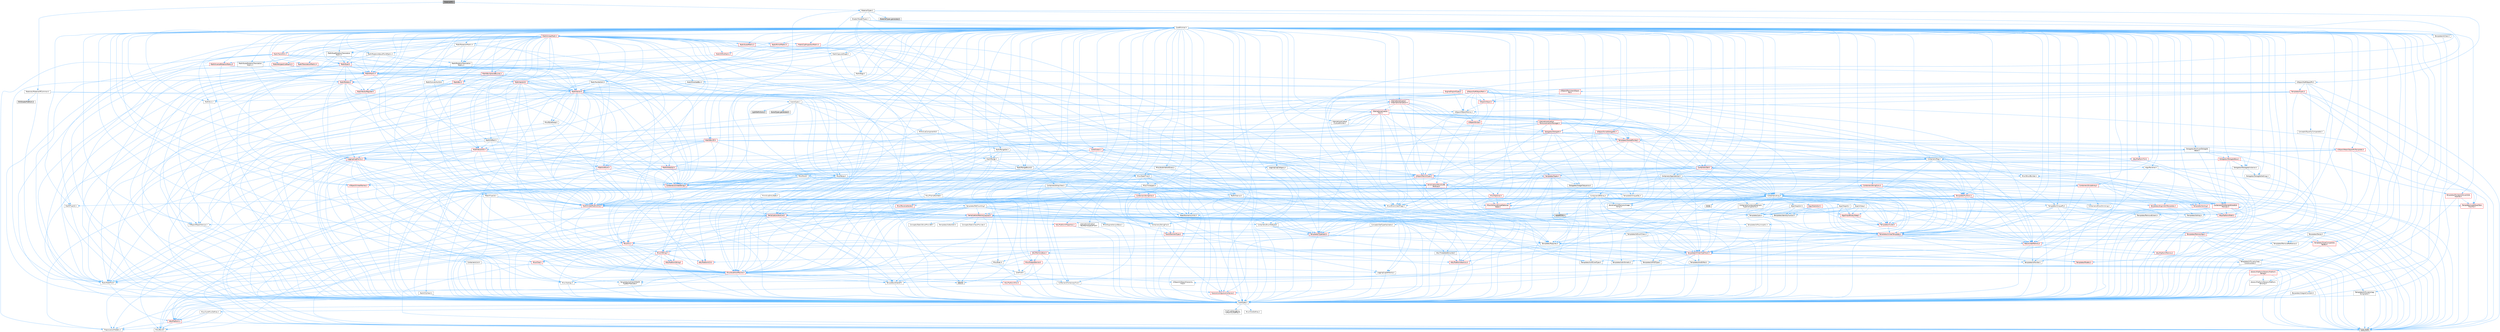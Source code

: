 digraph "MaterialIR.h"
{
 // INTERACTIVE_SVG=YES
 // LATEX_PDF_SIZE
  bgcolor="transparent";
  edge [fontname=Helvetica,fontsize=10,labelfontname=Helvetica,labelfontsize=10];
  node [fontname=Helvetica,fontsize=10,shape=box,height=0.2,width=0.4];
  Node1 [id="Node000001",label="MaterialIR.h",height=0.2,width=0.4,color="gray40", fillcolor="grey60", style="filled", fontcolor="black",tooltip=" "];
  Node1 -> Node2 [id="edge1_Node000001_Node000002",color="steelblue1",style="solid",tooltip=" "];
  Node2 [id="Node000002",label="Materials/MaterialIRCommon.h",height=0.2,width=0.4,color="grey40", fillcolor="white", style="filled",URL="$d7/d10/MaterialIRCommon_8h.html",tooltip=" "];
  Node2 -> Node3 [id="edge2_Node000002_Node000003",color="steelblue1",style="solid",tooltip=" "];
  Node3 [id="Node000003",label="SceneTypes.h",height=0.2,width=0.4,color="grey40", fillcolor="white", style="filled",URL="$d0/dc4/SceneTypes_8h.html",tooltip=" "];
  Node3 -> Node4 [id="edge3_Node000003_Node000004",color="steelblue1",style="solid",tooltip=" "];
  Node4 [id="Node000004",label="UObject/ObjectMacros.h",height=0.2,width=0.4,color="grey40", fillcolor="white", style="filled",URL="$d8/d8d/ObjectMacros_8h.html",tooltip=" "];
  Node4 -> Node5 [id="edge4_Node000004_Node000005",color="steelblue1",style="solid",tooltip=" "];
  Node5 [id="Node000005",label="Misc/EnumClassFlags.h",height=0.2,width=0.4,color="grey40", fillcolor="white", style="filled",URL="$d8/de7/EnumClassFlags_8h.html",tooltip=" "];
  Node4 -> Node6 [id="edge5_Node000004_Node000006",color="steelblue1",style="solid",tooltip=" "];
  Node6 [id="Node000006",label="UObject/Script.h",height=0.2,width=0.4,color="red", fillcolor="#FFF0F0", style="filled",URL="$de/dc6/Script_8h.html",tooltip=" "];
  Node6 -> Node7 [id="edge6_Node000006_Node000007",color="steelblue1",style="solid",tooltip=" "];
  Node7 [id="Node000007",label="Delegates/Delegate.h",height=0.2,width=0.4,color="red", fillcolor="#FFF0F0", style="filled",URL="$d4/d80/Delegate_8h.html",tooltip=" "];
  Node7 -> Node8 [id="edge7_Node000007_Node000008",color="steelblue1",style="solid",tooltip=" "];
  Node8 [id="Node000008",label="CoreTypes.h",height=0.2,width=0.4,color="grey40", fillcolor="white", style="filled",URL="$dc/dec/CoreTypes_8h.html",tooltip=" "];
  Node8 -> Node9 [id="edge8_Node000008_Node000009",color="steelblue1",style="solid",tooltip=" "];
  Node9 [id="Node000009",label="HAL/Platform.h",height=0.2,width=0.4,color="red", fillcolor="#FFF0F0", style="filled",URL="$d9/dd0/Platform_8h.html",tooltip=" "];
  Node9 -> Node10 [id="edge9_Node000009_Node000010",color="steelblue1",style="solid",tooltip=" "];
  Node10 [id="Node000010",label="Misc/Build.h",height=0.2,width=0.4,color="grey40", fillcolor="white", style="filled",URL="$d3/dbb/Build_8h.html",tooltip=" "];
  Node9 -> Node12 [id="edge10_Node000009_Node000012",color="steelblue1",style="solid",tooltip=" "];
  Node12 [id="Node000012",label="type_traits",height=0.2,width=0.4,color="grey60", fillcolor="#E0E0E0", style="filled",tooltip=" "];
  Node9 -> Node13 [id="edge11_Node000009_Node000013",color="steelblue1",style="solid",tooltip=" "];
  Node13 [id="Node000013",label="PreprocessorHelpers.h",height=0.2,width=0.4,color="grey40", fillcolor="white", style="filled",URL="$db/ddb/PreprocessorHelpers_8h.html",tooltip=" "];
  Node8 -> Node19 [id="edge12_Node000008_Node000019",color="steelblue1",style="solid",tooltip=" "];
  Node19 [id="Node000019",label="ProfilingDebugging\l/UMemoryDefines.h",height=0.2,width=0.4,color="grey40", fillcolor="white", style="filled",URL="$d2/da2/UMemoryDefines_8h.html",tooltip=" "];
  Node8 -> Node20 [id="edge13_Node000008_Node000020",color="steelblue1",style="solid",tooltip=" "];
  Node20 [id="Node000020",label="Misc/CoreMiscDefines.h",height=0.2,width=0.4,color="grey40", fillcolor="white", style="filled",URL="$da/d38/CoreMiscDefines_8h.html",tooltip=" "];
  Node20 -> Node9 [id="edge14_Node000020_Node000009",color="steelblue1",style="solid",tooltip=" "];
  Node20 -> Node13 [id="edge15_Node000020_Node000013",color="steelblue1",style="solid",tooltip=" "];
  Node8 -> Node21 [id="edge16_Node000008_Node000021",color="steelblue1",style="solid",tooltip=" "];
  Node21 [id="Node000021",label="Misc/CoreDefines.h",height=0.2,width=0.4,color="grey40", fillcolor="white", style="filled",URL="$d3/dd2/CoreDefines_8h.html",tooltip=" "];
  Node7 -> Node22 [id="edge17_Node000007_Node000022",color="steelblue1",style="solid",tooltip=" "];
  Node22 [id="Node000022",label="Misc/AssertionMacros.h",height=0.2,width=0.4,color="red", fillcolor="#FFF0F0", style="filled",URL="$d0/dfa/AssertionMacros_8h.html",tooltip=" "];
  Node22 -> Node8 [id="edge18_Node000022_Node000008",color="steelblue1",style="solid",tooltip=" "];
  Node22 -> Node9 [id="edge19_Node000022_Node000009",color="steelblue1",style="solid",tooltip=" "];
  Node22 -> Node23 [id="edge20_Node000022_Node000023",color="steelblue1",style="solid",tooltip=" "];
  Node23 [id="Node000023",label="HAL/PlatformMisc.h",height=0.2,width=0.4,color="red", fillcolor="#FFF0F0", style="filled",URL="$d0/df5/PlatformMisc_8h.html",tooltip=" "];
  Node23 -> Node8 [id="edge21_Node000023_Node000008",color="steelblue1",style="solid",tooltip=" "];
  Node22 -> Node13 [id="edge22_Node000022_Node000013",color="steelblue1",style="solid",tooltip=" "];
  Node22 -> Node58 [id="edge23_Node000022_Node000058",color="steelblue1",style="solid",tooltip=" "];
  Node58 [id="Node000058",label="Templates/EnableIf.h",height=0.2,width=0.4,color="grey40", fillcolor="white", style="filled",URL="$d7/d60/EnableIf_8h.html",tooltip=" "];
  Node58 -> Node8 [id="edge24_Node000058_Node000008",color="steelblue1",style="solid",tooltip=" "];
  Node22 -> Node59 [id="edge25_Node000022_Node000059",color="steelblue1",style="solid",tooltip=" "];
  Node59 [id="Node000059",label="Templates/IsArrayOrRefOf\lTypeByPredicate.h",height=0.2,width=0.4,color="grey40", fillcolor="white", style="filled",URL="$d6/da1/IsArrayOrRefOfTypeByPredicate_8h.html",tooltip=" "];
  Node59 -> Node8 [id="edge26_Node000059_Node000008",color="steelblue1",style="solid",tooltip=" "];
  Node22 -> Node64 [id="edge27_Node000022_Node000064",color="steelblue1",style="solid",tooltip=" "];
  Node64 [id="Node000064",label="Misc/VarArgs.h",height=0.2,width=0.4,color="grey40", fillcolor="white", style="filled",URL="$d5/d6f/VarArgs_8h.html",tooltip=" "];
  Node64 -> Node8 [id="edge28_Node000064_Node000008",color="steelblue1",style="solid",tooltip=" "];
  Node22 -> Node71 [id="edge29_Node000022_Node000071",color="steelblue1",style="solid",tooltip=" "];
  Node71 [id="Node000071",label="atomic",height=0.2,width=0.4,color="grey60", fillcolor="#E0E0E0", style="filled",tooltip=" "];
  Node7 -> Node72 [id="edge30_Node000007_Node000072",color="steelblue1",style="solid",tooltip=" "];
  Node72 [id="Node000072",label="UObject/NameTypes.h",height=0.2,width=0.4,color="red", fillcolor="#FFF0F0", style="filled",URL="$d6/d35/NameTypes_8h.html",tooltip=" "];
  Node72 -> Node8 [id="edge31_Node000072_Node000008",color="steelblue1",style="solid",tooltip=" "];
  Node72 -> Node22 [id="edge32_Node000072_Node000022",color="steelblue1",style="solid",tooltip=" "];
  Node72 -> Node73 [id="edge33_Node000072_Node000073",color="steelblue1",style="solid",tooltip=" "];
  Node73 [id="Node000073",label="HAL/UnrealMemory.h",height=0.2,width=0.4,color="red", fillcolor="#FFF0F0", style="filled",URL="$d9/d96/UnrealMemory_8h.html",tooltip=" "];
  Node73 -> Node8 [id="edge34_Node000073_Node000008",color="steelblue1",style="solid",tooltip=" "];
  Node73 -> Node77 [id="edge35_Node000073_Node000077",color="steelblue1",style="solid",tooltip=" "];
  Node77 [id="Node000077",label="HAL/MemoryBase.h",height=0.2,width=0.4,color="red", fillcolor="#FFF0F0", style="filled",URL="$d6/d9f/MemoryBase_8h.html",tooltip=" "];
  Node77 -> Node8 [id="edge36_Node000077_Node000008",color="steelblue1",style="solid",tooltip=" "];
  Node77 -> Node51 [id="edge37_Node000077_Node000051",color="steelblue1",style="solid",tooltip=" "];
  Node51 [id="Node000051",label="HAL/PlatformAtomics.h",height=0.2,width=0.4,color="red", fillcolor="#FFF0F0", style="filled",URL="$d3/d36/PlatformAtomics_8h.html",tooltip=" "];
  Node51 -> Node8 [id="edge38_Node000051_Node000008",color="steelblue1",style="solid",tooltip=" "];
  Node77 -> Node35 [id="edge39_Node000077_Node000035",color="steelblue1",style="solid",tooltip=" "];
  Node35 [id="Node000035",label="HAL/PlatformCrt.h",height=0.2,width=0.4,color="red", fillcolor="#FFF0F0", style="filled",URL="$d8/d75/PlatformCrt_8h.html",tooltip=" "];
  Node77 -> Node78 [id="edge40_Node000077_Node000078",color="steelblue1",style="solid",tooltip=" "];
  Node78 [id="Node000078",label="Misc/Exec.h",height=0.2,width=0.4,color="grey40", fillcolor="white", style="filled",URL="$de/ddb/Exec_8h.html",tooltip=" "];
  Node78 -> Node8 [id="edge41_Node000078_Node000008",color="steelblue1",style="solid",tooltip=" "];
  Node78 -> Node22 [id="edge42_Node000078_Node000022",color="steelblue1",style="solid",tooltip=" "];
  Node77 -> Node79 [id="edge43_Node000077_Node000079",color="steelblue1",style="solid",tooltip=" "];
  Node79 [id="Node000079",label="Misc/OutputDevice.h",height=0.2,width=0.4,color="red", fillcolor="#FFF0F0", style="filled",URL="$d7/d32/OutputDevice_8h.html",tooltip=" "];
  Node79 -> Node30 [id="edge44_Node000079_Node000030",color="steelblue1",style="solid",tooltip=" "];
  Node30 [id="Node000030",label="CoreFwd.h",height=0.2,width=0.4,color="grey40", fillcolor="white", style="filled",URL="$d1/d1e/CoreFwd_8h.html",tooltip=" "];
  Node30 -> Node8 [id="edge45_Node000030_Node000008",color="steelblue1",style="solid",tooltip=" "];
  Node30 -> Node31 [id="edge46_Node000030_Node000031",color="steelblue1",style="solid",tooltip=" "];
  Node31 [id="Node000031",label="Containers/ContainersFwd.h",height=0.2,width=0.4,color="grey40", fillcolor="white", style="filled",URL="$d4/d0a/ContainersFwd_8h.html",tooltip=" "];
  Node31 -> Node9 [id="edge47_Node000031_Node000009",color="steelblue1",style="solid",tooltip=" "];
  Node31 -> Node8 [id="edge48_Node000031_Node000008",color="steelblue1",style="solid",tooltip=" "];
  Node31 -> Node28 [id="edge49_Node000031_Node000028",color="steelblue1",style="solid",tooltip=" "];
  Node28 [id="Node000028",label="Traits/IsContiguousContainer.h",height=0.2,width=0.4,color="red", fillcolor="#FFF0F0", style="filled",URL="$d5/d3c/IsContiguousContainer_8h.html",tooltip=" "];
  Node28 -> Node8 [id="edge50_Node000028_Node000008",color="steelblue1",style="solid",tooltip=" "];
  Node30 -> Node32 [id="edge51_Node000030_Node000032",color="steelblue1",style="solid",tooltip=" "];
  Node32 [id="Node000032",label="Math/MathFwd.h",height=0.2,width=0.4,color="grey40", fillcolor="white", style="filled",URL="$d2/d10/MathFwd_8h.html",tooltip=" "];
  Node32 -> Node9 [id="edge52_Node000032_Node000009",color="steelblue1",style="solid",tooltip=" "];
  Node30 -> Node33 [id="edge53_Node000030_Node000033",color="steelblue1",style="solid",tooltip=" "];
  Node33 [id="Node000033",label="UObject/UObjectHierarchy\lFwd.h",height=0.2,width=0.4,color="grey40", fillcolor="white", style="filled",URL="$d3/d13/UObjectHierarchyFwd_8h.html",tooltip=" "];
  Node79 -> Node8 [id="edge54_Node000079_Node000008",color="steelblue1",style="solid",tooltip=" "];
  Node79 -> Node80 [id="edge55_Node000079_Node000080",color="steelblue1",style="solid",tooltip=" "];
  Node80 [id="Node000080",label="Logging/LogVerbosity.h",height=0.2,width=0.4,color="grey40", fillcolor="white", style="filled",URL="$d2/d8f/LogVerbosity_8h.html",tooltip=" "];
  Node80 -> Node8 [id="edge56_Node000080_Node000008",color="steelblue1",style="solid",tooltip=" "];
  Node79 -> Node64 [id="edge57_Node000079_Node000064",color="steelblue1",style="solid",tooltip=" "];
  Node79 -> Node59 [id="edge58_Node000079_Node000059",color="steelblue1",style="solid",tooltip=" "];
  Node73 -> Node90 [id="edge59_Node000073_Node000090",color="steelblue1",style="solid",tooltip=" "];
  Node90 [id="Node000090",label="HAL/PlatformMemory.h",height=0.2,width=0.4,color="red", fillcolor="#FFF0F0", style="filled",URL="$de/d68/PlatformMemory_8h.html",tooltip=" "];
  Node90 -> Node8 [id="edge60_Node000090_Node000008",color="steelblue1",style="solid",tooltip=" "];
  Node73 -> Node93 [id="edge61_Node000073_Node000093",color="steelblue1",style="solid",tooltip=" "];
  Node93 [id="Node000093",label="Templates/IsPointer.h",height=0.2,width=0.4,color="grey40", fillcolor="white", style="filled",URL="$d7/d05/IsPointer_8h.html",tooltip=" "];
  Node93 -> Node8 [id="edge62_Node000093_Node000008",color="steelblue1",style="solid",tooltip=" "];
  Node72 -> Node94 [id="edge63_Node000072_Node000094",color="steelblue1",style="solid",tooltip=" "];
  Node94 [id="Node000094",label="Templates/UnrealTypeTraits.h",height=0.2,width=0.4,color="red", fillcolor="#FFF0F0", style="filled",URL="$d2/d2d/UnrealTypeTraits_8h.html",tooltip=" "];
  Node94 -> Node8 [id="edge64_Node000094_Node000008",color="steelblue1",style="solid",tooltip=" "];
  Node94 -> Node93 [id="edge65_Node000094_Node000093",color="steelblue1",style="solid",tooltip=" "];
  Node94 -> Node22 [id="edge66_Node000094_Node000022",color="steelblue1",style="solid",tooltip=" "];
  Node94 -> Node86 [id="edge67_Node000094_Node000086",color="steelblue1",style="solid",tooltip=" "];
  Node86 [id="Node000086",label="Templates/AndOrNot.h",height=0.2,width=0.4,color="grey40", fillcolor="white", style="filled",URL="$db/d0a/AndOrNot_8h.html",tooltip=" "];
  Node86 -> Node8 [id="edge68_Node000086_Node000008",color="steelblue1",style="solid",tooltip=" "];
  Node94 -> Node58 [id="edge69_Node000094_Node000058",color="steelblue1",style="solid",tooltip=" "];
  Node94 -> Node95 [id="edge70_Node000094_Node000095",color="steelblue1",style="solid",tooltip=" "];
  Node95 [id="Node000095",label="Templates/IsArithmetic.h",height=0.2,width=0.4,color="grey40", fillcolor="white", style="filled",URL="$d2/d5d/IsArithmetic_8h.html",tooltip=" "];
  Node95 -> Node8 [id="edge71_Node000095_Node000008",color="steelblue1",style="solid",tooltip=" "];
  Node94 -> Node96 [id="edge72_Node000094_Node000096",color="steelblue1",style="solid",tooltip=" "];
  Node96 [id="Node000096",label="Templates/Models.h",height=0.2,width=0.4,color="red", fillcolor="#FFF0F0", style="filled",URL="$d3/d0c/Models_8h.html",tooltip=" "];
  Node94 -> Node97 [id="edge73_Node000094_Node000097",color="steelblue1",style="solid",tooltip=" "];
  Node97 [id="Node000097",label="Templates/IsPODType.h",height=0.2,width=0.4,color="grey40", fillcolor="white", style="filled",URL="$d7/db1/IsPODType_8h.html",tooltip=" "];
  Node97 -> Node8 [id="edge74_Node000097_Node000008",color="steelblue1",style="solid",tooltip=" "];
  Node94 -> Node98 [id="edge75_Node000094_Node000098",color="steelblue1",style="solid",tooltip=" "];
  Node98 [id="Node000098",label="Templates/IsUECoreType.h",height=0.2,width=0.4,color="grey40", fillcolor="white", style="filled",URL="$d1/db8/IsUECoreType_8h.html",tooltip=" "];
  Node98 -> Node8 [id="edge76_Node000098_Node000008",color="steelblue1",style="solid",tooltip=" "];
  Node98 -> Node12 [id="edge77_Node000098_Node000012",color="steelblue1",style="solid",tooltip=" "];
  Node94 -> Node87 [id="edge78_Node000094_Node000087",color="steelblue1",style="solid",tooltip=" "];
  Node87 [id="Node000087",label="Templates/IsTriviallyCopy\lConstructible.h",height=0.2,width=0.4,color="grey40", fillcolor="white", style="filled",URL="$d3/d78/IsTriviallyCopyConstructible_8h.html",tooltip=" "];
  Node87 -> Node8 [id="edge79_Node000087_Node000008",color="steelblue1",style="solid",tooltip=" "];
  Node87 -> Node12 [id="edge80_Node000087_Node000012",color="steelblue1",style="solid",tooltip=" "];
  Node72 -> Node99 [id="edge81_Node000072_Node000099",color="steelblue1",style="solid",tooltip=" "];
  Node99 [id="Node000099",label="Templates/UnrealTemplate.h",height=0.2,width=0.4,color="red", fillcolor="#FFF0F0", style="filled",URL="$d4/d24/UnrealTemplate_8h.html",tooltip=" "];
  Node99 -> Node8 [id="edge82_Node000099_Node000008",color="steelblue1",style="solid",tooltip=" "];
  Node99 -> Node93 [id="edge83_Node000099_Node000093",color="steelblue1",style="solid",tooltip=" "];
  Node99 -> Node73 [id="edge84_Node000099_Node000073",color="steelblue1",style="solid",tooltip=" "];
  Node99 -> Node94 [id="edge85_Node000099_Node000094",color="steelblue1",style="solid",tooltip=" "];
  Node99 -> Node102 [id="edge86_Node000099_Node000102",color="steelblue1",style="solid",tooltip=" "];
  Node102 [id="Node000102",label="Templates/RemoveReference.h",height=0.2,width=0.4,color="grey40", fillcolor="white", style="filled",URL="$da/dbe/RemoveReference_8h.html",tooltip=" "];
  Node102 -> Node8 [id="edge87_Node000102_Node000008",color="steelblue1",style="solid",tooltip=" "];
  Node99 -> Node66 [id="edge88_Node000099_Node000066",color="steelblue1",style="solid",tooltip=" "];
  Node66 [id="Node000066",label="Templates/Requires.h",height=0.2,width=0.4,color="grey40", fillcolor="white", style="filled",URL="$dc/d96/Requires_8h.html",tooltip=" "];
  Node66 -> Node58 [id="edge89_Node000066_Node000058",color="steelblue1",style="solid",tooltip=" "];
  Node66 -> Node12 [id="edge90_Node000066_Node000012",color="steelblue1",style="solid",tooltip=" "];
  Node99 -> Node103 [id="edge91_Node000099_Node000103",color="steelblue1",style="solid",tooltip=" "];
  Node103 [id="Node000103",label="Templates/TypeCompatible\lBytes.h",height=0.2,width=0.4,color="red", fillcolor="#FFF0F0", style="filled",URL="$df/d0a/TypeCompatibleBytes_8h.html",tooltip=" "];
  Node103 -> Node8 [id="edge92_Node000103_Node000008",color="steelblue1",style="solid",tooltip=" "];
  Node103 -> Node12 [id="edge93_Node000103_Node000012",color="steelblue1",style="solid",tooltip=" "];
  Node99 -> Node28 [id="edge94_Node000099_Node000028",color="steelblue1",style="solid",tooltip=" "];
  Node99 -> Node12 [id="edge95_Node000099_Node000012",color="steelblue1",style="solid",tooltip=" "];
  Node72 -> Node105 [id="edge96_Node000072_Node000105",color="steelblue1",style="solid",tooltip=" "];
  Node105 [id="Node000105",label="Containers/UnrealString.h",height=0.2,width=0.4,color="red", fillcolor="#FFF0F0", style="filled",URL="$d5/dba/UnrealString_8h.html",tooltip=" "];
  Node72 -> Node112 [id="edge97_Node000072_Node000112",color="steelblue1",style="solid",tooltip=" "];
  Node112 [id="Node000112",label="Containers/StringConv.h",height=0.2,width=0.4,color="red", fillcolor="#FFF0F0", style="filled",URL="$d3/ddf/StringConv_8h.html",tooltip=" "];
  Node112 -> Node8 [id="edge98_Node000112_Node000008",color="steelblue1",style="solid",tooltip=" "];
  Node112 -> Node22 [id="edge99_Node000112_Node000022",color="steelblue1",style="solid",tooltip=" "];
  Node112 -> Node113 [id="edge100_Node000112_Node000113",color="steelblue1",style="solid",tooltip=" "];
  Node113 [id="Node000113",label="Containers/ContainerAllocation\lPolicies.h",height=0.2,width=0.4,color="red", fillcolor="#FFF0F0", style="filled",URL="$d7/dff/ContainerAllocationPolicies_8h.html",tooltip=" "];
  Node113 -> Node8 [id="edge101_Node000113_Node000008",color="steelblue1",style="solid",tooltip=" "];
  Node113 -> Node113 [id="edge102_Node000113_Node000113",color="steelblue1",style="solid",tooltip=" "];
  Node113 -> Node115 [id="edge103_Node000113_Node000115",color="steelblue1",style="solid",tooltip=" "];
  Node115 [id="Node000115",label="HAL/PlatformMath.h",height=0.2,width=0.4,color="red", fillcolor="#FFF0F0", style="filled",URL="$dc/d53/PlatformMath_8h.html",tooltip=" "];
  Node115 -> Node8 [id="edge104_Node000115_Node000008",color="steelblue1",style="solid",tooltip=" "];
  Node113 -> Node73 [id="edge105_Node000113_Node000073",color="steelblue1",style="solid",tooltip=" "];
  Node113 -> Node45 [id="edge106_Node000113_Node000045",color="steelblue1",style="solid",tooltip=" "];
  Node45 [id="Node000045",label="Math/NumericLimits.h",height=0.2,width=0.4,color="grey40", fillcolor="white", style="filled",URL="$df/d1b/NumericLimits_8h.html",tooltip=" "];
  Node45 -> Node8 [id="edge107_Node000045_Node000008",color="steelblue1",style="solid",tooltip=" "];
  Node113 -> Node22 [id="edge108_Node000113_Node000022",color="steelblue1",style="solid",tooltip=" "];
  Node113 -> Node123 [id="edge109_Node000113_Node000123",color="steelblue1",style="solid",tooltip=" "];
  Node123 [id="Node000123",label="Templates/IsPolymorphic.h",height=0.2,width=0.4,color="grey40", fillcolor="white", style="filled",URL="$dc/d20/IsPolymorphic_8h.html",tooltip=" "];
  Node113 -> Node124 [id="edge110_Node000113_Node000124",color="steelblue1",style="solid",tooltip=" "];
  Node124 [id="Node000124",label="Templates/MemoryOps.h",height=0.2,width=0.4,color="red", fillcolor="#FFF0F0", style="filled",URL="$db/dea/MemoryOps_8h.html",tooltip=" "];
  Node124 -> Node8 [id="edge111_Node000124_Node000008",color="steelblue1",style="solid",tooltip=" "];
  Node124 -> Node73 [id="edge112_Node000124_Node000073",color="steelblue1",style="solid",tooltip=" "];
  Node124 -> Node88 [id="edge113_Node000124_Node000088",color="steelblue1",style="solid",tooltip=" "];
  Node88 [id="Node000088",label="Templates/IsTriviallyCopy\lAssignable.h",height=0.2,width=0.4,color="grey40", fillcolor="white", style="filled",URL="$d2/df2/IsTriviallyCopyAssignable_8h.html",tooltip=" "];
  Node88 -> Node8 [id="edge114_Node000088_Node000008",color="steelblue1",style="solid",tooltip=" "];
  Node88 -> Node12 [id="edge115_Node000088_Node000012",color="steelblue1",style="solid",tooltip=" "];
  Node124 -> Node87 [id="edge116_Node000124_Node000087",color="steelblue1",style="solid",tooltip=" "];
  Node124 -> Node66 [id="edge117_Node000124_Node000066",color="steelblue1",style="solid",tooltip=" "];
  Node124 -> Node94 [id="edge118_Node000124_Node000094",color="steelblue1",style="solid",tooltip=" "];
  Node124 -> Node12 [id="edge119_Node000124_Node000012",color="steelblue1",style="solid",tooltip=" "];
  Node113 -> Node103 [id="edge120_Node000113_Node000103",color="steelblue1",style="solid",tooltip=" "];
  Node113 -> Node12 [id="edge121_Node000113_Node000012",color="steelblue1",style="solid",tooltip=" "];
  Node112 -> Node125 [id="edge122_Node000112_Node000125",color="steelblue1",style="solid",tooltip=" "];
  Node125 [id="Node000125",label="Containers/Array.h",height=0.2,width=0.4,color="grey40", fillcolor="white", style="filled",URL="$df/dd0/Array_8h.html",tooltip=" "];
  Node125 -> Node8 [id="edge123_Node000125_Node000008",color="steelblue1",style="solid",tooltip=" "];
  Node125 -> Node22 [id="edge124_Node000125_Node000022",color="steelblue1",style="solid",tooltip=" "];
  Node125 -> Node126 [id="edge125_Node000125_Node000126",color="steelblue1",style="solid",tooltip=" "];
  Node126 [id="Node000126",label="Misc/IntrusiveUnsetOptional\lState.h",height=0.2,width=0.4,color="red", fillcolor="#FFF0F0", style="filled",URL="$d2/d0a/IntrusiveUnsetOptionalState_8h.html",tooltip=" "];
  Node125 -> Node128 [id="edge126_Node000125_Node000128",color="steelblue1",style="solid",tooltip=" "];
  Node128 [id="Node000128",label="Misc/ReverseIterate.h",height=0.2,width=0.4,color="red", fillcolor="#FFF0F0", style="filled",URL="$db/de3/ReverseIterate_8h.html",tooltip=" "];
  Node128 -> Node9 [id="edge127_Node000128_Node000009",color="steelblue1",style="solid",tooltip=" "];
  Node125 -> Node73 [id="edge128_Node000125_Node000073",color="steelblue1",style="solid",tooltip=" "];
  Node125 -> Node94 [id="edge129_Node000125_Node000094",color="steelblue1",style="solid",tooltip=" "];
  Node125 -> Node99 [id="edge130_Node000125_Node000099",color="steelblue1",style="solid",tooltip=" "];
  Node125 -> Node130 [id="edge131_Node000125_Node000130",color="steelblue1",style="solid",tooltip=" "];
  Node130 [id="Node000130",label="Containers/AllowShrinking.h",height=0.2,width=0.4,color="grey40", fillcolor="white", style="filled",URL="$d7/d1a/AllowShrinking_8h.html",tooltip=" "];
  Node130 -> Node8 [id="edge132_Node000130_Node000008",color="steelblue1",style="solid",tooltip=" "];
  Node125 -> Node113 [id="edge133_Node000125_Node000113",color="steelblue1",style="solid",tooltip=" "];
  Node125 -> Node131 [id="edge134_Node000125_Node000131",color="steelblue1",style="solid",tooltip=" "];
  Node131 [id="Node000131",label="Containers/ContainerElement\lTypeCompatibility.h",height=0.2,width=0.4,color="grey40", fillcolor="white", style="filled",URL="$df/ddf/ContainerElementTypeCompatibility_8h.html",tooltip=" "];
  Node131 -> Node8 [id="edge135_Node000131_Node000008",color="steelblue1",style="solid",tooltip=" "];
  Node131 -> Node94 [id="edge136_Node000131_Node000094",color="steelblue1",style="solid",tooltip=" "];
  Node125 -> Node132 [id="edge137_Node000125_Node000132",color="steelblue1",style="solid",tooltip=" "];
  Node132 [id="Node000132",label="Serialization/Archive.h",height=0.2,width=0.4,color="red", fillcolor="#FFF0F0", style="filled",URL="$d7/d3b/Archive_8h.html",tooltip=" "];
  Node132 -> Node30 [id="edge138_Node000132_Node000030",color="steelblue1",style="solid",tooltip=" "];
  Node132 -> Node8 [id="edge139_Node000132_Node000008",color="steelblue1",style="solid",tooltip=" "];
  Node132 -> Node133 [id="edge140_Node000132_Node000133",color="steelblue1",style="solid",tooltip=" "];
  Node133 [id="Node000133",label="HAL/PlatformProperties.h",height=0.2,width=0.4,color="red", fillcolor="#FFF0F0", style="filled",URL="$d9/db0/PlatformProperties_8h.html",tooltip=" "];
  Node133 -> Node8 [id="edge141_Node000133_Node000008",color="steelblue1",style="solid",tooltip=" "];
  Node132 -> Node136 [id="edge142_Node000132_Node000136",color="steelblue1",style="solid",tooltip=" "];
  Node136 [id="Node000136",label="Internationalization\l/TextNamespaceFwd.h",height=0.2,width=0.4,color="grey40", fillcolor="white", style="filled",URL="$d8/d97/TextNamespaceFwd_8h.html",tooltip=" "];
  Node136 -> Node8 [id="edge143_Node000136_Node000008",color="steelblue1",style="solid",tooltip=" "];
  Node132 -> Node32 [id="edge144_Node000132_Node000032",color="steelblue1",style="solid",tooltip=" "];
  Node132 -> Node22 [id="edge145_Node000132_Node000022",color="steelblue1",style="solid",tooltip=" "];
  Node132 -> Node10 [id="edge146_Node000132_Node000010",color="steelblue1",style="solid",tooltip=" "];
  Node132 -> Node137 [id="edge147_Node000132_Node000137",color="steelblue1",style="solid",tooltip=" "];
  Node137 [id="Node000137",label="Misc/EngineVersionBase.h",height=0.2,width=0.4,color="grey40", fillcolor="white", style="filled",URL="$d5/d2b/EngineVersionBase_8h.html",tooltip=" "];
  Node137 -> Node8 [id="edge148_Node000137_Node000008",color="steelblue1",style="solid",tooltip=" "];
  Node132 -> Node64 [id="edge149_Node000132_Node000064",color="steelblue1",style="solid",tooltip=" "];
  Node132 -> Node58 [id="edge150_Node000132_Node000058",color="steelblue1",style="solid",tooltip=" "];
  Node132 -> Node59 [id="edge151_Node000132_Node000059",color="steelblue1",style="solid",tooltip=" "];
  Node132 -> Node140 [id="edge152_Node000132_Node000140",color="steelblue1",style="solid",tooltip=" "];
  Node140 [id="Node000140",label="Templates/IsEnumClass.h",height=0.2,width=0.4,color="grey40", fillcolor="white", style="filled",URL="$d7/d15/IsEnumClass_8h.html",tooltip=" "];
  Node140 -> Node8 [id="edge153_Node000140_Node000008",color="steelblue1",style="solid",tooltip=" "];
  Node140 -> Node86 [id="edge154_Node000140_Node000086",color="steelblue1",style="solid",tooltip=" "];
  Node132 -> Node99 [id="edge155_Node000132_Node000099",color="steelblue1",style="solid",tooltip=" "];
  Node132 -> Node141 [id="edge156_Node000132_Node000141",color="steelblue1",style="solid",tooltip=" "];
  Node141 [id="Node000141",label="UObject/ObjectVersion.h",height=0.2,width=0.4,color="grey40", fillcolor="white", style="filled",URL="$da/d63/ObjectVersion_8h.html",tooltip=" "];
  Node141 -> Node8 [id="edge157_Node000141_Node000008",color="steelblue1",style="solid",tooltip=" "];
  Node125 -> Node142 [id="edge158_Node000125_Node000142",color="steelblue1",style="solid",tooltip=" "];
  Node142 [id="Node000142",label="Serialization/MemoryImage\lWriter.h",height=0.2,width=0.4,color="grey40", fillcolor="white", style="filled",URL="$d0/d08/MemoryImageWriter_8h.html",tooltip=" "];
  Node142 -> Node8 [id="edge159_Node000142_Node000008",color="steelblue1",style="solid",tooltip=" "];
  Node142 -> Node143 [id="edge160_Node000142_Node000143",color="steelblue1",style="solid",tooltip=" "];
  Node143 [id="Node000143",label="Serialization/MemoryLayout.h",height=0.2,width=0.4,color="red", fillcolor="#FFF0F0", style="filled",URL="$d7/d66/MemoryLayout_8h.html",tooltip=" "];
  Node143 -> Node144 [id="edge161_Node000143_Node000144",color="steelblue1",style="solid",tooltip=" "];
  Node144 [id="Node000144",label="Concepts/StaticClassProvider.h",height=0.2,width=0.4,color="grey40", fillcolor="white", style="filled",URL="$dd/d83/StaticClassProvider_8h.html",tooltip=" "];
  Node143 -> Node145 [id="edge162_Node000143_Node000145",color="steelblue1",style="solid",tooltip=" "];
  Node145 [id="Node000145",label="Concepts/StaticStructProvider.h",height=0.2,width=0.4,color="grey40", fillcolor="white", style="filled",URL="$d5/d77/StaticStructProvider_8h.html",tooltip=" "];
  Node143 -> Node146 [id="edge163_Node000143_Node000146",color="steelblue1",style="solid",tooltip=" "];
  Node146 [id="Node000146",label="Containers/EnumAsByte.h",height=0.2,width=0.4,color="grey40", fillcolor="white", style="filled",URL="$d6/d9a/EnumAsByte_8h.html",tooltip=" "];
  Node146 -> Node8 [id="edge164_Node000146_Node000008",color="steelblue1",style="solid",tooltip=" "];
  Node146 -> Node97 [id="edge165_Node000146_Node000097",color="steelblue1",style="solid",tooltip=" "];
  Node146 -> Node147 [id="edge166_Node000146_Node000147",color="steelblue1",style="solid",tooltip=" "];
  Node147 [id="Node000147",label="Templates/TypeHash.h",height=0.2,width=0.4,color="red", fillcolor="#FFF0F0", style="filled",URL="$d1/d62/TypeHash_8h.html",tooltip=" "];
  Node147 -> Node8 [id="edge167_Node000147_Node000008",color="steelblue1",style="solid",tooltip=" "];
  Node147 -> Node66 [id="edge168_Node000147_Node000066",color="steelblue1",style="solid",tooltip=" "];
  Node147 -> Node148 [id="edge169_Node000147_Node000148",color="steelblue1",style="solid",tooltip=" "];
  Node148 [id="Node000148",label="Misc/Crc.h",height=0.2,width=0.4,color="red", fillcolor="#FFF0F0", style="filled",URL="$d4/dd2/Crc_8h.html",tooltip=" "];
  Node148 -> Node8 [id="edge170_Node000148_Node000008",color="steelblue1",style="solid",tooltip=" "];
  Node148 -> Node75 [id="edge171_Node000148_Node000075",color="steelblue1",style="solid",tooltip=" "];
  Node75 [id="Node000075",label="HAL/PlatformString.h",height=0.2,width=0.4,color="red", fillcolor="#FFF0F0", style="filled",URL="$db/db5/PlatformString_8h.html",tooltip=" "];
  Node75 -> Node8 [id="edge172_Node000075_Node000008",color="steelblue1",style="solid",tooltip=" "];
  Node148 -> Node22 [id="edge173_Node000148_Node000022",color="steelblue1",style="solid",tooltip=" "];
  Node148 -> Node149 [id="edge174_Node000148_Node000149",color="steelblue1",style="solid",tooltip=" "];
  Node149 [id="Node000149",label="Misc/CString.h",height=0.2,width=0.4,color="red", fillcolor="#FFF0F0", style="filled",URL="$d2/d49/CString_8h.html",tooltip=" "];
  Node149 -> Node8 [id="edge175_Node000149_Node000008",color="steelblue1",style="solid",tooltip=" "];
  Node149 -> Node35 [id="edge176_Node000149_Node000035",color="steelblue1",style="solid",tooltip=" "];
  Node149 -> Node75 [id="edge177_Node000149_Node000075",color="steelblue1",style="solid",tooltip=" "];
  Node149 -> Node22 [id="edge178_Node000149_Node000022",color="steelblue1",style="solid",tooltip=" "];
  Node149 -> Node150 [id="edge179_Node000149_Node000150",color="steelblue1",style="solid",tooltip=" "];
  Node150 [id="Node000150",label="Misc/Char.h",height=0.2,width=0.4,color="red", fillcolor="#FFF0F0", style="filled",URL="$d0/d58/Char_8h.html",tooltip=" "];
  Node150 -> Node8 [id="edge180_Node000150_Node000008",color="steelblue1",style="solid",tooltip=" "];
  Node150 -> Node12 [id="edge181_Node000150_Node000012",color="steelblue1",style="solid",tooltip=" "];
  Node149 -> Node64 [id="edge182_Node000149_Node000064",color="steelblue1",style="solid",tooltip=" "];
  Node149 -> Node59 [id="edge183_Node000149_Node000059",color="steelblue1",style="solid",tooltip=" "];
  Node148 -> Node150 [id="edge184_Node000148_Node000150",color="steelblue1",style="solid",tooltip=" "];
  Node148 -> Node94 [id="edge185_Node000148_Node000094",color="steelblue1",style="solid",tooltip=" "];
  Node147 -> Node12 [id="edge186_Node000147_Node000012",color="steelblue1",style="solid",tooltip=" "];
  Node143 -> Node25 [id="edge187_Node000143_Node000025",color="steelblue1",style="solid",tooltip=" "];
  Node25 [id="Node000025",label="Containers/StringFwd.h",height=0.2,width=0.4,color="grey40", fillcolor="white", style="filled",URL="$df/d37/StringFwd_8h.html",tooltip=" "];
  Node25 -> Node8 [id="edge188_Node000025_Node000008",color="steelblue1",style="solid",tooltip=" "];
  Node25 -> Node26 [id="edge189_Node000025_Node000026",color="steelblue1",style="solid",tooltip=" "];
  Node26 [id="Node000026",label="Traits/ElementType.h",height=0.2,width=0.4,color="red", fillcolor="#FFF0F0", style="filled",URL="$d5/d4f/ElementType_8h.html",tooltip=" "];
  Node26 -> Node9 [id="edge190_Node000026_Node000009",color="steelblue1",style="solid",tooltip=" "];
  Node26 -> Node12 [id="edge191_Node000026_Node000012",color="steelblue1",style="solid",tooltip=" "];
  Node25 -> Node28 [id="edge192_Node000025_Node000028",color="steelblue1",style="solid",tooltip=" "];
  Node143 -> Node73 [id="edge193_Node000143_Node000073",color="steelblue1",style="solid",tooltip=" "];
  Node143 -> Node58 [id="edge194_Node000143_Node000058",color="steelblue1",style="solid",tooltip=" "];
  Node143 -> Node155 [id="edge195_Node000143_Node000155",color="steelblue1",style="solid",tooltip=" "];
  Node155 [id="Node000155",label="Templates/IsAbstract.h",height=0.2,width=0.4,color="grey40", fillcolor="white", style="filled",URL="$d8/db7/IsAbstract_8h.html",tooltip=" "];
  Node143 -> Node123 [id="edge196_Node000143_Node000123",color="steelblue1",style="solid",tooltip=" "];
  Node143 -> Node96 [id="edge197_Node000143_Node000096",color="steelblue1",style="solid",tooltip=" "];
  Node143 -> Node99 [id="edge198_Node000143_Node000099",color="steelblue1",style="solid",tooltip=" "];
  Node125 -> Node156 [id="edge199_Node000125_Node000156",color="steelblue1",style="solid",tooltip=" "];
  Node156 [id="Node000156",label="Algo/Heapify.h",height=0.2,width=0.4,color="grey40", fillcolor="white", style="filled",URL="$d0/d2a/Heapify_8h.html",tooltip=" "];
  Node156 -> Node157 [id="edge200_Node000156_Node000157",color="steelblue1",style="solid",tooltip=" "];
  Node157 [id="Node000157",label="Algo/Impl/BinaryHeap.h",height=0.2,width=0.4,color="red", fillcolor="#FFF0F0", style="filled",URL="$d7/da3/Algo_2Impl_2BinaryHeap_8h.html",tooltip=" "];
  Node157 -> Node158 [id="edge201_Node000157_Node000158",color="steelblue1",style="solid",tooltip=" "];
  Node158 [id="Node000158",label="Templates/Invoke.h",height=0.2,width=0.4,color="red", fillcolor="#FFF0F0", style="filled",URL="$d7/deb/Invoke_8h.html",tooltip=" "];
  Node158 -> Node8 [id="edge202_Node000158_Node000008",color="steelblue1",style="solid",tooltip=" "];
  Node158 -> Node99 [id="edge203_Node000158_Node000099",color="steelblue1",style="solid",tooltip=" "];
  Node158 -> Node12 [id="edge204_Node000158_Node000012",color="steelblue1",style="solid",tooltip=" "];
  Node157 -> Node12 [id="edge205_Node000157_Node000012",color="steelblue1",style="solid",tooltip=" "];
  Node156 -> Node162 [id="edge206_Node000156_Node000162",color="steelblue1",style="solid",tooltip=" "];
  Node162 [id="Node000162",label="Templates/IdentityFunctor.h",height=0.2,width=0.4,color="grey40", fillcolor="white", style="filled",URL="$d7/d2e/IdentityFunctor_8h.html",tooltip=" "];
  Node162 -> Node9 [id="edge207_Node000162_Node000009",color="steelblue1",style="solid",tooltip=" "];
  Node156 -> Node158 [id="edge208_Node000156_Node000158",color="steelblue1",style="solid",tooltip=" "];
  Node156 -> Node163 [id="edge209_Node000156_Node000163",color="steelblue1",style="solid",tooltip=" "];
  Node163 [id="Node000163",label="Templates/Less.h",height=0.2,width=0.4,color="grey40", fillcolor="white", style="filled",URL="$de/dc8/Less_8h.html",tooltip=" "];
  Node163 -> Node8 [id="edge210_Node000163_Node000008",color="steelblue1",style="solid",tooltip=" "];
  Node163 -> Node99 [id="edge211_Node000163_Node000099",color="steelblue1",style="solid",tooltip=" "];
  Node156 -> Node99 [id="edge212_Node000156_Node000099",color="steelblue1",style="solid",tooltip=" "];
  Node125 -> Node164 [id="edge213_Node000125_Node000164",color="steelblue1",style="solid",tooltip=" "];
  Node164 [id="Node000164",label="Algo/HeapSort.h",height=0.2,width=0.4,color="grey40", fillcolor="white", style="filled",URL="$d3/d92/HeapSort_8h.html",tooltip=" "];
  Node164 -> Node157 [id="edge214_Node000164_Node000157",color="steelblue1",style="solid",tooltip=" "];
  Node164 -> Node162 [id="edge215_Node000164_Node000162",color="steelblue1",style="solid",tooltip=" "];
  Node164 -> Node163 [id="edge216_Node000164_Node000163",color="steelblue1",style="solid",tooltip=" "];
  Node164 -> Node99 [id="edge217_Node000164_Node000099",color="steelblue1",style="solid",tooltip=" "];
  Node125 -> Node165 [id="edge218_Node000125_Node000165",color="steelblue1",style="solid",tooltip=" "];
  Node165 [id="Node000165",label="Algo/IsHeap.h",height=0.2,width=0.4,color="grey40", fillcolor="white", style="filled",URL="$de/d32/IsHeap_8h.html",tooltip=" "];
  Node165 -> Node157 [id="edge219_Node000165_Node000157",color="steelblue1",style="solid",tooltip=" "];
  Node165 -> Node162 [id="edge220_Node000165_Node000162",color="steelblue1",style="solid",tooltip=" "];
  Node165 -> Node158 [id="edge221_Node000165_Node000158",color="steelblue1",style="solid",tooltip=" "];
  Node165 -> Node163 [id="edge222_Node000165_Node000163",color="steelblue1",style="solid",tooltip=" "];
  Node165 -> Node99 [id="edge223_Node000165_Node000099",color="steelblue1",style="solid",tooltip=" "];
  Node125 -> Node157 [id="edge224_Node000125_Node000157",color="steelblue1",style="solid",tooltip=" "];
  Node125 -> Node166 [id="edge225_Node000125_Node000166",color="steelblue1",style="solid",tooltip=" "];
  Node166 [id="Node000166",label="Algo/StableSort.h",height=0.2,width=0.4,color="red", fillcolor="#FFF0F0", style="filled",URL="$d7/d3c/StableSort_8h.html",tooltip=" "];
  Node166 -> Node162 [id="edge226_Node000166_Node000162",color="steelblue1",style="solid",tooltip=" "];
  Node166 -> Node158 [id="edge227_Node000166_Node000158",color="steelblue1",style="solid",tooltip=" "];
  Node166 -> Node163 [id="edge228_Node000166_Node000163",color="steelblue1",style="solid",tooltip=" "];
  Node166 -> Node99 [id="edge229_Node000166_Node000099",color="steelblue1",style="solid",tooltip=" "];
  Node125 -> Node169 [id="edge230_Node000125_Node000169",color="steelblue1",style="solid",tooltip=" "];
  Node169 [id="Node000169",label="Concepts/GetTypeHashable.h",height=0.2,width=0.4,color="grey40", fillcolor="white", style="filled",URL="$d3/da2/GetTypeHashable_8h.html",tooltip=" "];
  Node169 -> Node8 [id="edge231_Node000169_Node000008",color="steelblue1",style="solid",tooltip=" "];
  Node169 -> Node147 [id="edge232_Node000169_Node000147",color="steelblue1",style="solid",tooltip=" "];
  Node125 -> Node162 [id="edge233_Node000125_Node000162",color="steelblue1",style="solid",tooltip=" "];
  Node125 -> Node158 [id="edge234_Node000125_Node000158",color="steelblue1",style="solid",tooltip=" "];
  Node125 -> Node163 [id="edge235_Node000125_Node000163",color="steelblue1",style="solid",tooltip=" "];
  Node125 -> Node170 [id="edge236_Node000125_Node000170",color="steelblue1",style="solid",tooltip=" "];
  Node170 [id="Node000170",label="Templates/LosesQualifiers\lFromTo.h",height=0.2,width=0.4,color="red", fillcolor="#FFF0F0", style="filled",URL="$d2/db3/LosesQualifiersFromTo_8h.html",tooltip=" "];
  Node170 -> Node12 [id="edge237_Node000170_Node000012",color="steelblue1",style="solid",tooltip=" "];
  Node125 -> Node66 [id="edge238_Node000125_Node000066",color="steelblue1",style="solid",tooltip=" "];
  Node125 -> Node171 [id="edge239_Node000125_Node000171",color="steelblue1",style="solid",tooltip=" "];
  Node171 [id="Node000171",label="Templates/Sorting.h",height=0.2,width=0.4,color="red", fillcolor="#FFF0F0", style="filled",URL="$d3/d9e/Sorting_8h.html",tooltip=" "];
  Node171 -> Node8 [id="edge240_Node000171_Node000008",color="steelblue1",style="solid",tooltip=" "];
  Node171 -> Node115 [id="edge241_Node000171_Node000115",color="steelblue1",style="solid",tooltip=" "];
  Node171 -> Node163 [id="edge242_Node000171_Node000163",color="steelblue1",style="solid",tooltip=" "];
  Node125 -> Node175 [id="edge243_Node000125_Node000175",color="steelblue1",style="solid",tooltip=" "];
  Node175 [id="Node000175",label="Templates/AlignmentTemplates.h",height=0.2,width=0.4,color="red", fillcolor="#FFF0F0", style="filled",URL="$dd/d32/AlignmentTemplates_8h.html",tooltip=" "];
  Node175 -> Node8 [id="edge244_Node000175_Node000008",color="steelblue1",style="solid",tooltip=" "];
  Node175 -> Node93 [id="edge245_Node000175_Node000093",color="steelblue1",style="solid",tooltip=" "];
  Node125 -> Node26 [id="edge246_Node000125_Node000026",color="steelblue1",style="solid",tooltip=" "];
  Node125 -> Node121 [id="edge247_Node000125_Node000121",color="steelblue1",style="solid",tooltip=" "];
  Node121 [id="Node000121",label="limits",height=0.2,width=0.4,color="grey60", fillcolor="#E0E0E0", style="filled",tooltip=" "];
  Node125 -> Node12 [id="edge248_Node000125_Node000012",color="steelblue1",style="solid",tooltip=" "];
  Node112 -> Node149 [id="edge249_Node000112_Node000149",color="steelblue1",style="solid",tooltip=" "];
  Node112 -> Node176 [id="edge250_Node000112_Node000176",color="steelblue1",style="solid",tooltip=" "];
  Node176 [id="Node000176",label="Templates/IsArray.h",height=0.2,width=0.4,color="grey40", fillcolor="white", style="filled",URL="$d8/d8d/IsArray_8h.html",tooltip=" "];
  Node176 -> Node8 [id="edge251_Node000176_Node000008",color="steelblue1",style="solid",tooltip=" "];
  Node112 -> Node99 [id="edge252_Node000112_Node000099",color="steelblue1",style="solid",tooltip=" "];
  Node112 -> Node94 [id="edge253_Node000112_Node000094",color="steelblue1",style="solid",tooltip=" "];
  Node112 -> Node26 [id="edge254_Node000112_Node000026",color="steelblue1",style="solid",tooltip=" "];
  Node112 -> Node28 [id="edge255_Node000112_Node000028",color="steelblue1",style="solid",tooltip=" "];
  Node112 -> Node12 [id="edge256_Node000112_Node000012",color="steelblue1",style="solid",tooltip=" "];
  Node72 -> Node25 [id="edge257_Node000072_Node000025",color="steelblue1",style="solid",tooltip=" "];
  Node72 -> Node177 [id="edge258_Node000072_Node000177",color="steelblue1",style="solid",tooltip=" "];
  Node177 [id="Node000177",label="UObject/UnrealNames.h",height=0.2,width=0.4,color="red", fillcolor="#FFF0F0", style="filled",URL="$d8/db1/UnrealNames_8h.html",tooltip=" "];
  Node177 -> Node8 [id="edge259_Node000177_Node000008",color="steelblue1",style="solid",tooltip=" "];
  Node72 -> Node143 [id="edge260_Node000072_Node000143",color="steelblue1",style="solid",tooltip=" "];
  Node72 -> Node126 [id="edge261_Node000072_Node000126",color="steelblue1",style="solid",tooltip=" "];
  Node7 -> Node185 [id="edge262_Node000007_Node000185",color="steelblue1",style="solid",tooltip=" "];
  Node185 [id="Node000185",label="Templates/SharedPointer.h",height=0.2,width=0.4,color="red", fillcolor="#FFF0F0", style="filled",URL="$d2/d17/SharedPointer_8h.html",tooltip=" "];
  Node185 -> Node8 [id="edge263_Node000185_Node000008",color="steelblue1",style="solid",tooltip=" "];
  Node185 -> Node126 [id="edge264_Node000185_Node000126",color="steelblue1",style="solid",tooltip=" "];
  Node185 -> Node186 [id="edge265_Node000185_Node000186",color="steelblue1",style="solid",tooltip=" "];
  Node186 [id="Node000186",label="Templates/PointerIsConvertible\lFromTo.h",height=0.2,width=0.4,color="red", fillcolor="#FFF0F0", style="filled",URL="$d6/d65/PointerIsConvertibleFromTo_8h.html",tooltip=" "];
  Node186 -> Node8 [id="edge266_Node000186_Node000008",color="steelblue1",style="solid",tooltip=" "];
  Node186 -> Node170 [id="edge267_Node000186_Node000170",color="steelblue1",style="solid",tooltip=" "];
  Node186 -> Node12 [id="edge268_Node000186_Node000012",color="steelblue1",style="solid",tooltip=" "];
  Node185 -> Node22 [id="edge269_Node000185_Node000022",color="steelblue1",style="solid",tooltip=" "];
  Node185 -> Node73 [id="edge270_Node000185_Node000073",color="steelblue1",style="solid",tooltip=" "];
  Node185 -> Node125 [id="edge271_Node000185_Node000125",color="steelblue1",style="solid",tooltip=" "];
  Node185 -> Node187 [id="edge272_Node000185_Node000187",color="steelblue1",style="solid",tooltip=" "];
  Node187 [id="Node000187",label="Containers/Map.h",height=0.2,width=0.4,color="grey40", fillcolor="white", style="filled",URL="$df/d79/Map_8h.html",tooltip=" "];
  Node187 -> Node8 [id="edge273_Node000187_Node000008",color="steelblue1",style="solid",tooltip=" "];
  Node187 -> Node188 [id="edge274_Node000187_Node000188",color="steelblue1",style="solid",tooltip=" "];
  Node188 [id="Node000188",label="Algo/Reverse.h",height=0.2,width=0.4,color="grey40", fillcolor="white", style="filled",URL="$d5/d93/Reverse_8h.html",tooltip=" "];
  Node188 -> Node8 [id="edge275_Node000188_Node000008",color="steelblue1",style="solid",tooltip=" "];
  Node188 -> Node99 [id="edge276_Node000188_Node000099",color="steelblue1",style="solid",tooltip=" "];
  Node187 -> Node131 [id="edge277_Node000187_Node000131",color="steelblue1",style="solid",tooltip=" "];
  Node187 -> Node189 [id="edge278_Node000187_Node000189",color="steelblue1",style="solid",tooltip=" "];
  Node189 [id="Node000189",label="Containers/Set.h",height=0.2,width=0.4,color="red", fillcolor="#FFF0F0", style="filled",URL="$d4/d45/Set_8h.html",tooltip=" "];
  Node189 -> Node113 [id="edge279_Node000189_Node000113",color="steelblue1",style="solid",tooltip=" "];
  Node189 -> Node131 [id="edge280_Node000189_Node000131",color="steelblue1",style="solid",tooltip=" "];
  Node189 -> Node191 [id="edge281_Node000189_Node000191",color="steelblue1",style="solid",tooltip=" "];
  Node191 [id="Node000191",label="Containers/SparseArray.h",height=0.2,width=0.4,color="grey40", fillcolor="white", style="filled",URL="$d5/dbf/SparseArray_8h.html",tooltip=" "];
  Node191 -> Node8 [id="edge282_Node000191_Node000008",color="steelblue1",style="solid",tooltip=" "];
  Node191 -> Node22 [id="edge283_Node000191_Node000022",color="steelblue1",style="solid",tooltip=" "];
  Node191 -> Node73 [id="edge284_Node000191_Node000073",color="steelblue1",style="solid",tooltip=" "];
  Node191 -> Node94 [id="edge285_Node000191_Node000094",color="steelblue1",style="solid",tooltip=" "];
  Node191 -> Node99 [id="edge286_Node000191_Node000099",color="steelblue1",style="solid",tooltip=" "];
  Node191 -> Node113 [id="edge287_Node000191_Node000113",color="steelblue1",style="solid",tooltip=" "];
  Node191 -> Node163 [id="edge288_Node000191_Node000163",color="steelblue1",style="solid",tooltip=" "];
  Node191 -> Node125 [id="edge289_Node000191_Node000125",color="steelblue1",style="solid",tooltip=" "];
  Node191 -> Node174 [id="edge290_Node000191_Node000174",color="steelblue1",style="solid",tooltip=" "];
  Node174 [id="Node000174",label="Math/UnrealMathUtility.h",height=0.2,width=0.4,color="red", fillcolor="#FFF0F0", style="filled",URL="$db/db8/UnrealMathUtility_8h.html",tooltip=" "];
  Node174 -> Node8 [id="edge291_Node000174_Node000008",color="steelblue1",style="solid",tooltip=" "];
  Node174 -> Node22 [id="edge292_Node000174_Node000022",color="steelblue1",style="solid",tooltip=" "];
  Node174 -> Node115 [id="edge293_Node000174_Node000115",color="steelblue1",style="solid",tooltip=" "];
  Node174 -> Node32 [id="edge294_Node000174_Node000032",color="steelblue1",style="solid",tooltip=" "];
  Node174 -> Node66 [id="edge295_Node000174_Node000066",color="steelblue1",style="solid",tooltip=" "];
  Node191 -> Node192 [id="edge296_Node000191_Node000192",color="steelblue1",style="solid",tooltip=" "];
  Node192 [id="Node000192",label="Containers/ScriptArray.h",height=0.2,width=0.4,color="red", fillcolor="#FFF0F0", style="filled",URL="$dc/daf/ScriptArray_8h.html",tooltip=" "];
  Node192 -> Node8 [id="edge297_Node000192_Node000008",color="steelblue1",style="solid",tooltip=" "];
  Node192 -> Node22 [id="edge298_Node000192_Node000022",color="steelblue1",style="solid",tooltip=" "];
  Node192 -> Node73 [id="edge299_Node000192_Node000073",color="steelblue1",style="solid",tooltip=" "];
  Node192 -> Node130 [id="edge300_Node000192_Node000130",color="steelblue1",style="solid",tooltip=" "];
  Node192 -> Node113 [id="edge301_Node000192_Node000113",color="steelblue1",style="solid",tooltip=" "];
  Node192 -> Node125 [id="edge302_Node000192_Node000125",color="steelblue1",style="solid",tooltip=" "];
  Node191 -> Node193 [id="edge303_Node000191_Node000193",color="steelblue1",style="solid",tooltip=" "];
  Node193 [id="Node000193",label="Containers/BitArray.h",height=0.2,width=0.4,color="grey40", fillcolor="white", style="filled",URL="$d1/de4/BitArray_8h.html",tooltip=" "];
  Node193 -> Node113 [id="edge304_Node000193_Node000113",color="steelblue1",style="solid",tooltip=" "];
  Node193 -> Node8 [id="edge305_Node000193_Node000008",color="steelblue1",style="solid",tooltip=" "];
  Node193 -> Node51 [id="edge306_Node000193_Node000051",color="steelblue1",style="solid",tooltip=" "];
  Node193 -> Node73 [id="edge307_Node000193_Node000073",color="steelblue1",style="solid",tooltip=" "];
  Node193 -> Node174 [id="edge308_Node000193_Node000174",color="steelblue1",style="solid",tooltip=" "];
  Node193 -> Node22 [id="edge309_Node000193_Node000022",color="steelblue1",style="solid",tooltip=" "];
  Node193 -> Node5 [id="edge310_Node000193_Node000005",color="steelblue1",style="solid",tooltip=" "];
  Node193 -> Node132 [id="edge311_Node000193_Node000132",color="steelblue1",style="solid",tooltip=" "];
  Node193 -> Node142 [id="edge312_Node000193_Node000142",color="steelblue1",style="solid",tooltip=" "];
  Node193 -> Node143 [id="edge313_Node000193_Node000143",color="steelblue1",style="solid",tooltip=" "];
  Node193 -> Node58 [id="edge314_Node000193_Node000058",color="steelblue1",style="solid",tooltip=" "];
  Node193 -> Node158 [id="edge315_Node000193_Node000158",color="steelblue1",style="solid",tooltip=" "];
  Node193 -> Node99 [id="edge316_Node000193_Node000099",color="steelblue1",style="solid",tooltip=" "];
  Node193 -> Node94 [id="edge317_Node000193_Node000094",color="steelblue1",style="solid",tooltip=" "];
  Node191 -> Node194 [id="edge318_Node000191_Node000194",color="steelblue1",style="solid",tooltip=" "];
  Node194 [id="Node000194",label="Serialization/Structured\lArchive.h",height=0.2,width=0.4,color="red", fillcolor="#FFF0F0", style="filled",URL="$d9/d1e/StructuredArchive_8h.html",tooltip=" "];
  Node194 -> Node125 [id="edge319_Node000194_Node000125",color="steelblue1",style="solid",tooltip=" "];
  Node194 -> Node113 [id="edge320_Node000194_Node000113",color="steelblue1",style="solid",tooltip=" "];
  Node194 -> Node8 [id="edge321_Node000194_Node000008",color="steelblue1",style="solid",tooltip=" "];
  Node194 -> Node10 [id="edge322_Node000194_Node000010",color="steelblue1",style="solid",tooltip=" "];
  Node194 -> Node132 [id="edge323_Node000194_Node000132",color="steelblue1",style="solid",tooltip=" "];
  Node194 -> Node205 [id="edge324_Node000194_Node000205",color="steelblue1",style="solid",tooltip=" "];
  Node205 [id="Node000205",label="Templates/UniqueObj.h",height=0.2,width=0.4,color="grey40", fillcolor="white", style="filled",URL="$da/d95/UniqueObj_8h.html",tooltip=" "];
  Node205 -> Node8 [id="edge325_Node000205_Node000008",color="steelblue1",style="solid",tooltip=" "];
  Node205 -> Node206 [id="edge326_Node000205_Node000206",color="steelblue1",style="solid",tooltip=" "];
  Node206 [id="Node000206",label="Templates/UniquePtr.h",height=0.2,width=0.4,color="grey40", fillcolor="white", style="filled",URL="$de/d1a/UniquePtr_8h.html",tooltip=" "];
  Node206 -> Node8 [id="edge327_Node000206_Node000008",color="steelblue1",style="solid",tooltip=" "];
  Node206 -> Node99 [id="edge328_Node000206_Node000099",color="steelblue1",style="solid",tooltip=" "];
  Node206 -> Node176 [id="edge329_Node000206_Node000176",color="steelblue1",style="solid",tooltip=" "];
  Node206 -> Node207 [id="edge330_Node000206_Node000207",color="steelblue1",style="solid",tooltip=" "];
  Node207 [id="Node000207",label="Templates/RemoveExtent.h",height=0.2,width=0.4,color="grey40", fillcolor="white", style="filled",URL="$dc/de9/RemoveExtent_8h.html",tooltip=" "];
  Node207 -> Node8 [id="edge331_Node000207_Node000008",color="steelblue1",style="solid",tooltip=" "];
  Node206 -> Node66 [id="edge332_Node000206_Node000066",color="steelblue1",style="solid",tooltip=" "];
  Node206 -> Node143 [id="edge333_Node000206_Node000143",color="steelblue1",style="solid",tooltip=" "];
  Node206 -> Node12 [id="edge334_Node000206_Node000012",color="steelblue1",style="solid",tooltip=" "];
  Node191 -> Node142 [id="edge335_Node000191_Node000142",color="steelblue1",style="solid",tooltip=" "];
  Node191 -> Node105 [id="edge336_Node000191_Node000105",color="steelblue1",style="solid",tooltip=" "];
  Node191 -> Node126 [id="edge337_Node000191_Node000126",color="steelblue1",style="solid",tooltip=" "];
  Node189 -> Node31 [id="edge338_Node000189_Node000031",color="steelblue1",style="solid",tooltip=" "];
  Node189 -> Node174 [id="edge339_Node000189_Node000174",color="steelblue1",style="solid",tooltip=" "];
  Node189 -> Node22 [id="edge340_Node000189_Node000022",color="steelblue1",style="solid",tooltip=" "];
  Node189 -> Node209 [id="edge341_Node000189_Node000209",color="steelblue1",style="solid",tooltip=" "];
  Node209 [id="Node000209",label="Misc/StructBuilder.h",height=0.2,width=0.4,color="grey40", fillcolor="white", style="filled",URL="$d9/db3/StructBuilder_8h.html",tooltip=" "];
  Node209 -> Node8 [id="edge342_Node000209_Node000008",color="steelblue1",style="solid",tooltip=" "];
  Node209 -> Node174 [id="edge343_Node000209_Node000174",color="steelblue1",style="solid",tooltip=" "];
  Node209 -> Node175 [id="edge344_Node000209_Node000175",color="steelblue1",style="solid",tooltip=" "];
  Node189 -> Node142 [id="edge345_Node000189_Node000142",color="steelblue1",style="solid",tooltip=" "];
  Node189 -> Node194 [id="edge346_Node000189_Node000194",color="steelblue1",style="solid",tooltip=" "];
  Node189 -> Node210 [id="edge347_Node000189_Node000210",color="steelblue1",style="solid",tooltip=" "];
  Node210 [id="Node000210",label="Templates/Function.h",height=0.2,width=0.4,color="red", fillcolor="#FFF0F0", style="filled",URL="$df/df5/Function_8h.html",tooltip=" "];
  Node210 -> Node8 [id="edge348_Node000210_Node000008",color="steelblue1",style="solid",tooltip=" "];
  Node210 -> Node22 [id="edge349_Node000210_Node000022",color="steelblue1",style="solid",tooltip=" "];
  Node210 -> Node126 [id="edge350_Node000210_Node000126",color="steelblue1",style="solid",tooltip=" "];
  Node210 -> Node73 [id="edge351_Node000210_Node000073",color="steelblue1",style="solid",tooltip=" "];
  Node210 -> Node94 [id="edge352_Node000210_Node000094",color="steelblue1",style="solid",tooltip=" "];
  Node210 -> Node158 [id="edge353_Node000210_Node000158",color="steelblue1",style="solid",tooltip=" "];
  Node210 -> Node99 [id="edge354_Node000210_Node000099",color="steelblue1",style="solid",tooltip=" "];
  Node210 -> Node66 [id="edge355_Node000210_Node000066",color="steelblue1",style="solid",tooltip=" "];
  Node210 -> Node174 [id="edge356_Node000210_Node000174",color="steelblue1",style="solid",tooltip=" "];
  Node210 -> Node12 [id="edge357_Node000210_Node000012",color="steelblue1",style="solid",tooltip=" "];
  Node189 -> Node171 [id="edge358_Node000189_Node000171",color="steelblue1",style="solid",tooltip=" "];
  Node189 -> Node147 [id="edge359_Node000189_Node000147",color="steelblue1",style="solid",tooltip=" "];
  Node189 -> Node99 [id="edge360_Node000189_Node000099",color="steelblue1",style="solid",tooltip=" "];
  Node189 -> Node12 [id="edge361_Node000189_Node000012",color="steelblue1",style="solid",tooltip=" "];
  Node187 -> Node105 [id="edge362_Node000187_Node000105",color="steelblue1",style="solid",tooltip=" "];
  Node187 -> Node22 [id="edge363_Node000187_Node000022",color="steelblue1",style="solid",tooltip=" "];
  Node187 -> Node209 [id="edge364_Node000187_Node000209",color="steelblue1",style="solid",tooltip=" "];
  Node187 -> Node210 [id="edge365_Node000187_Node000210",color="steelblue1",style="solid",tooltip=" "];
  Node187 -> Node171 [id="edge366_Node000187_Node000171",color="steelblue1",style="solid",tooltip=" "];
  Node187 -> Node213 [id="edge367_Node000187_Node000213",color="steelblue1",style="solid",tooltip=" "];
  Node213 [id="Node000213",label="Templates/Tuple.h",height=0.2,width=0.4,color="red", fillcolor="#FFF0F0", style="filled",URL="$d2/d4f/Tuple_8h.html",tooltip=" "];
  Node213 -> Node8 [id="edge368_Node000213_Node000008",color="steelblue1",style="solid",tooltip=" "];
  Node213 -> Node99 [id="edge369_Node000213_Node000099",color="steelblue1",style="solid",tooltip=" "];
  Node213 -> Node214 [id="edge370_Node000213_Node000214",color="steelblue1",style="solid",tooltip=" "];
  Node214 [id="Node000214",label="Delegates/IntegerSequence.h",height=0.2,width=0.4,color="grey40", fillcolor="white", style="filled",URL="$d2/dcc/IntegerSequence_8h.html",tooltip=" "];
  Node214 -> Node8 [id="edge371_Node000214_Node000008",color="steelblue1",style="solid",tooltip=" "];
  Node213 -> Node158 [id="edge372_Node000213_Node000158",color="steelblue1",style="solid",tooltip=" "];
  Node213 -> Node194 [id="edge373_Node000213_Node000194",color="steelblue1",style="solid",tooltip=" "];
  Node213 -> Node143 [id="edge374_Node000213_Node000143",color="steelblue1",style="solid",tooltip=" "];
  Node213 -> Node66 [id="edge375_Node000213_Node000066",color="steelblue1",style="solid",tooltip=" "];
  Node213 -> Node147 [id="edge376_Node000213_Node000147",color="steelblue1",style="solid",tooltip=" "];
  Node213 -> Node12 [id="edge377_Node000213_Node000012",color="steelblue1",style="solid",tooltip=" "];
  Node187 -> Node99 [id="edge378_Node000187_Node000099",color="steelblue1",style="solid",tooltip=" "];
  Node187 -> Node94 [id="edge379_Node000187_Node000094",color="steelblue1",style="solid",tooltip=" "];
  Node187 -> Node12 [id="edge380_Node000187_Node000012",color="steelblue1",style="solid",tooltip=" "];
  Node185 -> Node216 [id="edge381_Node000185_Node000216",color="steelblue1",style="solid",tooltip=" "];
  Node216 [id="Node000216",label="CoreGlobals.h",height=0.2,width=0.4,color="red", fillcolor="#FFF0F0", style="filled",URL="$d5/d8c/CoreGlobals_8h.html",tooltip=" "];
  Node216 -> Node105 [id="edge382_Node000216_Node000105",color="steelblue1",style="solid",tooltip=" "];
  Node216 -> Node8 [id="edge383_Node000216_Node000008",color="steelblue1",style="solid",tooltip=" "];
  Node216 -> Node217 [id="edge384_Node000216_Node000217",color="steelblue1",style="solid",tooltip=" "];
  Node217 [id="Node000217",label="HAL/PlatformTLS.h",height=0.2,width=0.4,color="red", fillcolor="#FFF0F0", style="filled",URL="$d0/def/PlatformTLS_8h.html",tooltip=" "];
  Node217 -> Node8 [id="edge385_Node000217_Node000008",color="steelblue1",style="solid",tooltip=" "];
  Node216 -> Node220 [id="edge386_Node000216_Node000220",color="steelblue1",style="solid",tooltip=" "];
  Node220 [id="Node000220",label="Logging/LogMacros.h",height=0.2,width=0.4,color="red", fillcolor="#FFF0F0", style="filled",URL="$d0/d16/LogMacros_8h.html",tooltip=" "];
  Node220 -> Node105 [id="edge387_Node000220_Node000105",color="steelblue1",style="solid",tooltip=" "];
  Node220 -> Node8 [id="edge388_Node000220_Node000008",color="steelblue1",style="solid",tooltip=" "];
  Node220 -> Node13 [id="edge389_Node000220_Node000013",color="steelblue1",style="solid",tooltip=" "];
  Node220 -> Node221 [id="edge390_Node000220_Node000221",color="steelblue1",style="solid",tooltip=" "];
  Node221 [id="Node000221",label="Logging/LogCategory.h",height=0.2,width=0.4,color="grey40", fillcolor="white", style="filled",URL="$d9/d36/LogCategory_8h.html",tooltip=" "];
  Node221 -> Node8 [id="edge391_Node000221_Node000008",color="steelblue1",style="solid",tooltip=" "];
  Node221 -> Node80 [id="edge392_Node000221_Node000080",color="steelblue1",style="solid",tooltip=" "];
  Node221 -> Node72 [id="edge393_Node000221_Node000072",color="steelblue1",style="solid",tooltip=" "];
  Node220 -> Node80 [id="edge394_Node000220_Node000080",color="steelblue1",style="solid",tooltip=" "];
  Node220 -> Node22 [id="edge395_Node000220_Node000022",color="steelblue1",style="solid",tooltip=" "];
  Node220 -> Node10 [id="edge396_Node000220_Node000010",color="steelblue1",style="solid",tooltip=" "];
  Node220 -> Node64 [id="edge397_Node000220_Node000064",color="steelblue1",style="solid",tooltip=" "];
  Node220 -> Node58 [id="edge398_Node000220_Node000058",color="steelblue1",style="solid",tooltip=" "];
  Node220 -> Node59 [id="edge399_Node000220_Node000059",color="steelblue1",style="solid",tooltip=" "];
  Node220 -> Node12 [id="edge400_Node000220_Node000012",color="steelblue1",style="solid",tooltip=" "];
  Node216 -> Node10 [id="edge401_Node000216_Node000010",color="steelblue1",style="solid",tooltip=" "];
  Node216 -> Node5 [id="edge402_Node000216_Node000005",color="steelblue1",style="solid",tooltip=" "];
  Node216 -> Node79 [id="edge403_Node000216_Node000079",color="steelblue1",style="solid",tooltip=" "];
  Node216 -> Node72 [id="edge404_Node000216_Node000072",color="steelblue1",style="solid",tooltip=" "];
  Node216 -> Node71 [id="edge405_Node000216_Node000071",color="steelblue1",style="solid",tooltip=" "];
  Node7 -> Node228 [id="edge406_Node000007_Node000228",color="steelblue1",style="solid",tooltip=" "];
  Node228 [id="Node000228",label="UObject/WeakObjectPtrTemplates.h",height=0.2,width=0.4,color="red", fillcolor="#FFF0F0", style="filled",URL="$d8/d3b/WeakObjectPtrTemplates_8h.html",tooltip=" "];
  Node228 -> Node8 [id="edge407_Node000228_Node000008",color="steelblue1",style="solid",tooltip=" "];
  Node228 -> Node170 [id="edge408_Node000228_Node000170",color="steelblue1",style="solid",tooltip=" "];
  Node228 -> Node66 [id="edge409_Node000228_Node000066",color="steelblue1",style="solid",tooltip=" "];
  Node228 -> Node187 [id="edge410_Node000228_Node000187",color="steelblue1",style="solid",tooltip=" "];
  Node228 -> Node12 [id="edge411_Node000228_Node000012",color="steelblue1",style="solid",tooltip=" "];
  Node7 -> Node231 [id="edge412_Node000007_Node000231",color="steelblue1",style="solid",tooltip=" "];
  Node231 [id="Node000231",label="Delegates/MulticastDelegate\lBase.h",height=0.2,width=0.4,color="grey40", fillcolor="white", style="filled",URL="$db/d16/MulticastDelegateBase_8h.html",tooltip=" "];
  Node231 -> Node226 [id="edge413_Node000231_Node000226",color="steelblue1",style="solid",tooltip=" "];
  Node226 [id="Node000226",label="AutoRTFM.h",height=0.2,width=0.4,color="grey60", fillcolor="#E0E0E0", style="filled",tooltip=" "];
  Node231 -> Node8 [id="edge414_Node000231_Node000008",color="steelblue1",style="solid",tooltip=" "];
  Node231 -> Node113 [id="edge415_Node000231_Node000113",color="steelblue1",style="solid",tooltip=" "];
  Node231 -> Node125 [id="edge416_Node000231_Node000125",color="steelblue1",style="solid",tooltip=" "];
  Node231 -> Node174 [id="edge417_Node000231_Node000174",color="steelblue1",style="solid",tooltip=" "];
  Node231 -> Node232 [id="edge418_Node000231_Node000232",color="steelblue1",style="solid",tooltip=" "];
  Node232 [id="Node000232",label="Delegates/IDelegateInstance.h",height=0.2,width=0.4,color="grey40", fillcolor="white", style="filled",URL="$d2/d10/IDelegateInstance_8h.html",tooltip=" "];
  Node232 -> Node8 [id="edge419_Node000232_Node000008",color="steelblue1",style="solid",tooltip=" "];
  Node232 -> Node147 [id="edge420_Node000232_Node000147",color="steelblue1",style="solid",tooltip=" "];
  Node232 -> Node72 [id="edge421_Node000232_Node000072",color="steelblue1",style="solid",tooltip=" "];
  Node232 -> Node233 [id="edge422_Node000232_Node000233",color="steelblue1",style="solid",tooltip=" "];
  Node233 [id="Node000233",label="Delegates/DelegateSettings.h",height=0.2,width=0.4,color="grey40", fillcolor="white", style="filled",URL="$d0/d97/DelegateSettings_8h.html",tooltip=" "];
  Node233 -> Node8 [id="edge423_Node000233_Node000008",color="steelblue1",style="solid",tooltip=" "];
  Node231 -> Node234 [id="edge424_Node000231_Node000234",color="steelblue1",style="solid",tooltip=" "];
  Node234 [id="Node000234",label="Delegates/DelegateBase.h",height=0.2,width=0.4,color="red", fillcolor="#FFF0F0", style="filled",URL="$da/d67/DelegateBase_8h.html",tooltip=" "];
  Node234 -> Node8 [id="edge425_Node000234_Node000008",color="steelblue1",style="solid",tooltip=" "];
  Node234 -> Node113 [id="edge426_Node000234_Node000113",color="steelblue1",style="solid",tooltip=" "];
  Node234 -> Node174 [id="edge427_Node000234_Node000174",color="steelblue1",style="solid",tooltip=" "];
  Node234 -> Node72 [id="edge428_Node000234_Node000072",color="steelblue1",style="solid",tooltip=" "];
  Node234 -> Node233 [id="edge429_Node000234_Node000233",color="steelblue1",style="solid",tooltip=" "];
  Node234 -> Node232 [id="edge430_Node000234_Node000232",color="steelblue1",style="solid",tooltip=" "];
  Node7 -> Node214 [id="edge431_Node000007_Node000214",color="steelblue1",style="solid",tooltip=" "];
  Node7 -> Node226 [id="edge432_Node000007_Node000226",color="steelblue1",style="solid",tooltip=" "];
  Node6 -> Node5 [id="edge433_Node000006_Node000005",color="steelblue1",style="solid",tooltip=" "];
  Node3 -> Node278 [id="edge434_Node000003_Node000278",color="steelblue1",style="solid",tooltip=" "];
  Node278 [id="Node000278",label="Templates/RefCounting.h",height=0.2,width=0.4,color="grey40", fillcolor="white", style="filled",URL="$d4/d7e/RefCounting_8h.html",tooltip=" "];
  Node278 -> Node8 [id="edge435_Node000278_Node000008",color="steelblue1",style="solid",tooltip=" "];
  Node278 -> Node226 [id="edge436_Node000278_Node000226",color="steelblue1",style="solid",tooltip=" "];
  Node278 -> Node51 [id="edge437_Node000278_Node000051",color="steelblue1",style="solid",tooltip=" "];
  Node278 -> Node13 [id="edge438_Node000278_Node000013",color="steelblue1",style="solid",tooltip=" "];
  Node278 -> Node82 [id="edge439_Node000278_Node000082",color="steelblue1",style="solid",tooltip=" "];
  Node82 [id="Node000082",label="HAL/ThreadSafeCounter.h",height=0.2,width=0.4,color="grey40", fillcolor="white", style="filled",URL="$dc/dc9/ThreadSafeCounter_8h.html",tooltip=" "];
  Node82 -> Node8 [id="edge440_Node000082_Node000008",color="steelblue1",style="solid",tooltip=" "];
  Node82 -> Node51 [id="edge441_Node000082_Node000051",color="steelblue1",style="solid",tooltip=" "];
  Node278 -> Node22 [id="edge442_Node000278_Node000022",color="steelblue1",style="solid",tooltip=" "];
  Node278 -> Node10 [id="edge443_Node000278_Node000010",color="steelblue1",style="solid",tooltip=" "];
  Node278 -> Node132 [id="edge444_Node000278_Node000132",color="steelblue1",style="solid",tooltip=" "];
  Node278 -> Node143 [id="edge445_Node000278_Node000143",color="steelblue1",style="solid",tooltip=" "];
  Node278 -> Node66 [id="edge446_Node000278_Node000066",color="steelblue1",style="solid",tooltip=" "];
  Node278 -> Node147 [id="edge447_Node000278_Node000147",color="steelblue1",style="solid",tooltip=" "];
  Node278 -> Node99 [id="edge448_Node000278_Node000099",color="steelblue1",style="solid",tooltip=" "];
  Node278 -> Node71 [id="edge449_Node000278_Node000071",color="steelblue1",style="solid",tooltip=" "];
  Node278 -> Node12 [id="edge450_Node000278_Node000012",color="steelblue1",style="solid",tooltip=" "];
  Node3 -> Node279 [id="edge451_Node000003_Node000279",color="steelblue1",style="solid",tooltip=" "];
  Node279 [id="Node000279",label="Containers/List.h",height=0.2,width=0.4,color="grey40", fillcolor="white", style="filled",URL="$de/d88/List_8h.html",tooltip=" "];
  Node279 -> Node8 [id="edge452_Node000279_Node000008",color="steelblue1",style="solid",tooltip=" "];
  Node279 -> Node22 [id="edge453_Node000279_Node000022",color="steelblue1",style="solid",tooltip=" "];
  Node3 -> Node280 [id="edge454_Node000003_Node000280",color="steelblue1",style="solid",tooltip=" "];
  Node280 [id="Node000280",label="PrimitiveDirtyState.h",height=0.2,width=0.4,color="grey40", fillcolor="white", style="filled",URL="$d8/d16/PrimitiveDirtyState_8h.html",tooltip=" "];
  Node280 -> Node9 [id="edge455_Node000280_Node000009",color="steelblue1",style="solid",tooltip=" "];
  Node280 -> Node5 [id="edge456_Node000280_Node000005",color="steelblue1",style="solid",tooltip=" "];
  Node3 -> Node281 [id="edge457_Node000003_Node000281",color="steelblue1",style="solid",tooltip=" "];
  Node281 [id="Node000281",label="PrimitiveComponentId.h",height=0.2,width=0.4,color="grey40", fillcolor="white", style="filled",URL="$d6/de7/PrimitiveComponentId_8h.html",tooltip=" "];
  Node281 -> Node147 [id="edge458_Node000281_Node000147",color="steelblue1",style="solid",tooltip=" "];
  Node3 -> Node282 [id="edge459_Node000003_Node000282",color="steelblue1",style="solid",tooltip=" "];
  Node282 [id="Node000282",label="LightDefinitions.h",height=0.2,width=0.4,color="grey60", fillcolor="#E0E0E0", style="filled",tooltip=" "];
  Node3 -> Node283 [id="edge460_Node000003_Node000283",color="steelblue1",style="solid",tooltip=" "];
  Node283 [id="Node000283",label="SceneTypes.generated.h",height=0.2,width=0.4,color="grey60", fillcolor="#E0E0E0", style="filled",tooltip=" "];
  Node2 -> Node284 [id="edge461_Node000002_Node000284",color="steelblue1",style="solid",tooltip=" "];
  Node284 [id="Node000284",label="RHIShaderPlatform.h",height=0.2,width=0.4,color="grey60", fillcolor="#E0E0E0", style="filled",tooltip=" "];
  Node2 -> Node125 [id="edge462_Node000002_Node000125",color="steelblue1",style="solid",tooltip=" "];
  Node2 -> Node32 [id="edge463_Node000002_Node000032",color="steelblue1",style="solid",tooltip=" "];
  Node1 -> Node285 [id="edge464_Node000001_Node000285",color="steelblue1",style="solid",tooltip=" "];
  Node285 [id="Node000285",label="MaterialTypes.h",height=0.2,width=0.4,color="grey40", fillcolor="white", style="filled",URL="$dc/d31/MaterialTypes_8h.html",tooltip=" "];
  Node285 -> Node286 [id="edge465_Node000285_Node000286",color="steelblue1",style="solid",tooltip=" "];
  Node286 [id="Node000286",label="CoreMinimal.h",height=0.2,width=0.4,color="grey40", fillcolor="white", style="filled",URL="$d7/d67/CoreMinimal_8h.html",tooltip=" "];
  Node286 -> Node8 [id="edge466_Node000286_Node000008",color="steelblue1",style="solid",tooltip=" "];
  Node286 -> Node30 [id="edge467_Node000286_Node000030",color="steelblue1",style="solid",tooltip=" "];
  Node286 -> Node33 [id="edge468_Node000286_Node000033",color="steelblue1",style="solid",tooltip=" "];
  Node286 -> Node31 [id="edge469_Node000286_Node000031",color="steelblue1",style="solid",tooltip=" "];
  Node286 -> Node64 [id="edge470_Node000286_Node000064",color="steelblue1",style="solid",tooltip=" "];
  Node286 -> Node80 [id="edge471_Node000286_Node000080",color="steelblue1",style="solid",tooltip=" "];
  Node286 -> Node79 [id="edge472_Node000286_Node000079",color="steelblue1",style="solid",tooltip=" "];
  Node286 -> Node35 [id="edge473_Node000286_Node000035",color="steelblue1",style="solid",tooltip=" "];
  Node286 -> Node23 [id="edge474_Node000286_Node000023",color="steelblue1",style="solid",tooltip=" "];
  Node286 -> Node22 [id="edge475_Node000286_Node000022",color="steelblue1",style="solid",tooltip=" "];
  Node286 -> Node93 [id="edge476_Node000286_Node000093",color="steelblue1",style="solid",tooltip=" "];
  Node286 -> Node90 [id="edge477_Node000286_Node000090",color="steelblue1",style="solid",tooltip=" "];
  Node286 -> Node51 [id="edge478_Node000286_Node000051",color="steelblue1",style="solid",tooltip=" "];
  Node286 -> Node78 [id="edge479_Node000286_Node000078",color="steelblue1",style="solid",tooltip=" "];
  Node286 -> Node77 [id="edge480_Node000286_Node000077",color="steelblue1",style="solid",tooltip=" "];
  Node286 -> Node73 [id="edge481_Node000286_Node000073",color="steelblue1",style="solid",tooltip=" "];
  Node286 -> Node95 [id="edge482_Node000286_Node000095",color="steelblue1",style="solid",tooltip=" "];
  Node286 -> Node86 [id="edge483_Node000286_Node000086",color="steelblue1",style="solid",tooltip=" "];
  Node286 -> Node97 [id="edge484_Node000286_Node000097",color="steelblue1",style="solid",tooltip=" "];
  Node286 -> Node98 [id="edge485_Node000286_Node000098",color="steelblue1",style="solid",tooltip=" "];
  Node286 -> Node87 [id="edge486_Node000286_Node000087",color="steelblue1",style="solid",tooltip=" "];
  Node286 -> Node94 [id="edge487_Node000286_Node000094",color="steelblue1",style="solid",tooltip=" "];
  Node286 -> Node58 [id="edge488_Node000286_Node000058",color="steelblue1",style="solid",tooltip=" "];
  Node286 -> Node102 [id="edge489_Node000286_Node000102",color="steelblue1",style="solid",tooltip=" "];
  Node286 -> Node287 [id="edge490_Node000286_Node000287",color="steelblue1",style="solid",tooltip=" "];
  Node287 [id="Node000287",label="Templates/IntegralConstant.h",height=0.2,width=0.4,color="grey40", fillcolor="white", style="filled",URL="$db/d1b/IntegralConstant_8h.html",tooltip=" "];
  Node287 -> Node8 [id="edge491_Node000287_Node000008",color="steelblue1",style="solid",tooltip=" "];
  Node286 -> Node288 [id="edge492_Node000286_Node000288",color="steelblue1",style="solid",tooltip=" "];
  Node288 [id="Node000288",label="Templates/IsClass.h",height=0.2,width=0.4,color="grey40", fillcolor="white", style="filled",URL="$db/dcb/IsClass_8h.html",tooltip=" "];
  Node288 -> Node8 [id="edge493_Node000288_Node000008",color="steelblue1",style="solid",tooltip=" "];
  Node286 -> Node103 [id="edge494_Node000286_Node000103",color="steelblue1",style="solid",tooltip=" "];
  Node286 -> Node28 [id="edge495_Node000286_Node000028",color="steelblue1",style="solid",tooltip=" "];
  Node286 -> Node99 [id="edge496_Node000286_Node000099",color="steelblue1",style="solid",tooltip=" "];
  Node286 -> Node45 [id="edge497_Node000286_Node000045",color="steelblue1",style="solid",tooltip=" "];
  Node286 -> Node115 [id="edge498_Node000286_Node000115",color="steelblue1",style="solid",tooltip=" "];
  Node286 -> Node88 [id="edge499_Node000286_Node000088",color="steelblue1",style="solid",tooltip=" "];
  Node286 -> Node124 [id="edge500_Node000286_Node000124",color="steelblue1",style="solid",tooltip=" "];
  Node286 -> Node113 [id="edge501_Node000286_Node000113",color="steelblue1",style="solid",tooltip=" "];
  Node286 -> Node140 [id="edge502_Node000286_Node000140",color="steelblue1",style="solid",tooltip=" "];
  Node286 -> Node133 [id="edge503_Node000286_Node000133",color="steelblue1",style="solid",tooltip=" "];
  Node286 -> Node137 [id="edge504_Node000286_Node000137",color="steelblue1",style="solid",tooltip=" "];
  Node286 -> Node136 [id="edge505_Node000286_Node000136",color="steelblue1",style="solid",tooltip=" "];
  Node286 -> Node132 [id="edge506_Node000286_Node000132",color="steelblue1",style="solid",tooltip=" "];
  Node286 -> Node163 [id="edge507_Node000286_Node000163",color="steelblue1",style="solid",tooltip=" "];
  Node286 -> Node171 [id="edge508_Node000286_Node000171",color="steelblue1",style="solid",tooltip=" "];
  Node286 -> Node150 [id="edge509_Node000286_Node000150",color="steelblue1",style="solid",tooltip=" "];
  Node286 -> Node289 [id="edge510_Node000286_Node000289",color="steelblue1",style="solid",tooltip=" "];
  Node289 [id="Node000289",label="GenericPlatform/GenericPlatform\lStricmp.h",height=0.2,width=0.4,color="grey40", fillcolor="white", style="filled",URL="$d2/d86/GenericPlatformStricmp_8h.html",tooltip=" "];
  Node289 -> Node8 [id="edge511_Node000289_Node000008",color="steelblue1",style="solid",tooltip=" "];
  Node286 -> Node290 [id="edge512_Node000286_Node000290",color="steelblue1",style="solid",tooltip=" "];
  Node290 [id="Node000290",label="GenericPlatform/GenericPlatform\lString.h",height=0.2,width=0.4,color="red", fillcolor="#FFF0F0", style="filled",URL="$dd/d20/GenericPlatformString_8h.html",tooltip=" "];
  Node290 -> Node8 [id="edge513_Node000290_Node000008",color="steelblue1",style="solid",tooltip=" "];
  Node290 -> Node289 [id="edge514_Node000290_Node000289",color="steelblue1",style="solid",tooltip=" "];
  Node290 -> Node58 [id="edge515_Node000290_Node000058",color="steelblue1",style="solid",tooltip=" "];
  Node290 -> Node12 [id="edge516_Node000290_Node000012",color="steelblue1",style="solid",tooltip=" "];
  Node286 -> Node75 [id="edge517_Node000286_Node000075",color="steelblue1",style="solid",tooltip=" "];
  Node286 -> Node149 [id="edge518_Node000286_Node000149",color="steelblue1",style="solid",tooltip=" "];
  Node286 -> Node148 [id="edge519_Node000286_Node000148",color="steelblue1",style="solid",tooltip=" "];
  Node286 -> Node174 [id="edge520_Node000286_Node000174",color="steelblue1",style="solid",tooltip=" "];
  Node286 -> Node105 [id="edge521_Node000286_Node000105",color="steelblue1",style="solid",tooltip=" "];
  Node286 -> Node125 [id="edge522_Node000286_Node000125",color="steelblue1",style="solid",tooltip=" "];
  Node286 -> Node291 [id="edge523_Node000286_Node000291",color="steelblue1",style="solid",tooltip=" "];
  Node291 [id="Node000291",label="Misc/FrameNumber.h",height=0.2,width=0.4,color="grey40", fillcolor="white", style="filled",URL="$dd/dbd/FrameNumber_8h.html",tooltip=" "];
  Node291 -> Node8 [id="edge524_Node000291_Node000008",color="steelblue1",style="solid",tooltip=" "];
  Node291 -> Node45 [id="edge525_Node000291_Node000045",color="steelblue1",style="solid",tooltip=" "];
  Node291 -> Node174 [id="edge526_Node000291_Node000174",color="steelblue1",style="solid",tooltip=" "];
  Node291 -> Node58 [id="edge527_Node000291_Node000058",color="steelblue1",style="solid",tooltip=" "];
  Node291 -> Node94 [id="edge528_Node000291_Node000094",color="steelblue1",style="solid",tooltip=" "];
  Node286 -> Node292 [id="edge529_Node000286_Node000292",color="steelblue1",style="solid",tooltip=" "];
  Node292 [id="Node000292",label="Misc/Timespan.h",height=0.2,width=0.4,color="grey40", fillcolor="white", style="filled",URL="$da/dd9/Timespan_8h.html",tooltip=" "];
  Node292 -> Node8 [id="edge530_Node000292_Node000008",color="steelblue1",style="solid",tooltip=" "];
  Node292 -> Node293 [id="edge531_Node000292_Node000293",color="steelblue1",style="solid",tooltip=" "];
  Node293 [id="Node000293",label="Math/Interval.h",height=0.2,width=0.4,color="grey40", fillcolor="white", style="filled",URL="$d1/d55/Interval_8h.html",tooltip=" "];
  Node293 -> Node8 [id="edge532_Node000293_Node000008",color="steelblue1",style="solid",tooltip=" "];
  Node293 -> Node95 [id="edge533_Node000293_Node000095",color="steelblue1",style="solid",tooltip=" "];
  Node293 -> Node94 [id="edge534_Node000293_Node000094",color="steelblue1",style="solid",tooltip=" "];
  Node293 -> Node45 [id="edge535_Node000293_Node000045",color="steelblue1",style="solid",tooltip=" "];
  Node293 -> Node174 [id="edge536_Node000293_Node000174",color="steelblue1",style="solid",tooltip=" "];
  Node292 -> Node174 [id="edge537_Node000292_Node000174",color="steelblue1",style="solid",tooltip=" "];
  Node292 -> Node22 [id="edge538_Node000292_Node000022",color="steelblue1",style="solid",tooltip=" "];
  Node286 -> Node112 [id="edge539_Node000286_Node000112",color="steelblue1",style="solid",tooltip=" "];
  Node286 -> Node177 [id="edge540_Node000286_Node000177",color="steelblue1",style="solid",tooltip=" "];
  Node286 -> Node72 [id="edge541_Node000286_Node000072",color="steelblue1",style="solid",tooltip=" "];
  Node286 -> Node266 [id="edge542_Node000286_Node000266",color="steelblue1",style="solid",tooltip=" "];
  Node266 [id="Node000266",label="Misc/Parse.h",height=0.2,width=0.4,color="grey40", fillcolor="white", style="filled",URL="$dc/d71/Parse_8h.html",tooltip=" "];
  Node266 -> Node25 [id="edge543_Node000266_Node000025",color="steelblue1",style="solid",tooltip=" "];
  Node266 -> Node105 [id="edge544_Node000266_Node000105",color="steelblue1",style="solid",tooltip=" "];
  Node266 -> Node8 [id="edge545_Node000266_Node000008",color="steelblue1",style="solid",tooltip=" "];
  Node266 -> Node35 [id="edge546_Node000266_Node000035",color="steelblue1",style="solid",tooltip=" "];
  Node266 -> Node10 [id="edge547_Node000266_Node000010",color="steelblue1",style="solid",tooltip=" "];
  Node266 -> Node5 [id="edge548_Node000266_Node000005",color="steelblue1",style="solid",tooltip=" "];
  Node266 -> Node210 [id="edge549_Node000266_Node000210",color="steelblue1",style="solid",tooltip=" "];
  Node286 -> Node175 [id="edge550_Node000286_Node000175",color="steelblue1",style="solid",tooltip=" "];
  Node286 -> Node209 [id="edge551_Node000286_Node000209",color="steelblue1",style="solid",tooltip=" "];
  Node286 -> Node117 [id="edge552_Node000286_Node000117",color="steelblue1",style="solid",tooltip=" "];
  Node117 [id="Node000117",label="Templates/Decay.h",height=0.2,width=0.4,color="grey40", fillcolor="white", style="filled",URL="$dd/d0f/Decay_8h.html",tooltip=" "];
  Node117 -> Node8 [id="edge553_Node000117_Node000008",color="steelblue1",style="solid",tooltip=" "];
  Node117 -> Node102 [id="edge554_Node000117_Node000102",color="steelblue1",style="solid",tooltip=" "];
  Node117 -> Node12 [id="edge555_Node000117_Node000012",color="steelblue1",style="solid",tooltip=" "];
  Node286 -> Node186 [id="edge556_Node000286_Node000186",color="steelblue1",style="solid",tooltip=" "];
  Node286 -> Node158 [id="edge557_Node000286_Node000158",color="steelblue1",style="solid",tooltip=" "];
  Node286 -> Node210 [id="edge558_Node000286_Node000210",color="steelblue1",style="solid",tooltip=" "];
  Node286 -> Node147 [id="edge559_Node000286_Node000147",color="steelblue1",style="solid",tooltip=" "];
  Node286 -> Node192 [id="edge560_Node000286_Node000192",color="steelblue1",style="solid",tooltip=" "];
  Node286 -> Node193 [id="edge561_Node000286_Node000193",color="steelblue1",style="solid",tooltip=" "];
  Node286 -> Node191 [id="edge562_Node000286_Node000191",color="steelblue1",style="solid",tooltip=" "];
  Node286 -> Node189 [id="edge563_Node000286_Node000189",color="steelblue1",style="solid",tooltip=" "];
  Node286 -> Node188 [id="edge564_Node000286_Node000188",color="steelblue1",style="solid",tooltip=" "];
  Node286 -> Node187 [id="edge565_Node000286_Node000187",color="steelblue1",style="solid",tooltip=" "];
  Node286 -> Node275 [id="edge566_Node000286_Node000275",color="steelblue1",style="solid",tooltip=" "];
  Node275 [id="Node000275",label="Math/IntPoint.h",height=0.2,width=0.4,color="red", fillcolor="#FFF0F0", style="filled",URL="$d3/df7/IntPoint_8h.html",tooltip=" "];
  Node275 -> Node8 [id="edge567_Node000275_Node000008",color="steelblue1",style="solid",tooltip=" "];
  Node275 -> Node22 [id="edge568_Node000275_Node000022",color="steelblue1",style="solid",tooltip=" "];
  Node275 -> Node266 [id="edge569_Node000275_Node000266",color="steelblue1",style="solid",tooltip=" "];
  Node275 -> Node32 [id="edge570_Node000275_Node000032",color="steelblue1",style="solid",tooltip=" "];
  Node275 -> Node174 [id="edge571_Node000275_Node000174",color="steelblue1",style="solid",tooltip=" "];
  Node275 -> Node105 [id="edge572_Node000275_Node000105",color="steelblue1",style="solid",tooltip=" "];
  Node275 -> Node194 [id="edge573_Node000275_Node000194",color="steelblue1",style="solid",tooltip=" "];
  Node275 -> Node147 [id="edge574_Node000275_Node000147",color="steelblue1",style="solid",tooltip=" "];
  Node286 -> Node294 [id="edge575_Node000286_Node000294",color="steelblue1",style="solid",tooltip=" "];
  Node294 [id="Node000294",label="Math/IntVector.h",height=0.2,width=0.4,color="red", fillcolor="#FFF0F0", style="filled",URL="$d7/d44/IntVector_8h.html",tooltip=" "];
  Node294 -> Node8 [id="edge576_Node000294_Node000008",color="steelblue1",style="solid",tooltip=" "];
  Node294 -> Node148 [id="edge577_Node000294_Node000148",color="steelblue1",style="solid",tooltip=" "];
  Node294 -> Node266 [id="edge578_Node000294_Node000266",color="steelblue1",style="solid",tooltip=" "];
  Node294 -> Node32 [id="edge579_Node000294_Node000032",color="steelblue1",style="solid",tooltip=" "];
  Node294 -> Node174 [id="edge580_Node000294_Node000174",color="steelblue1",style="solid",tooltip=" "];
  Node294 -> Node105 [id="edge581_Node000294_Node000105",color="steelblue1",style="solid",tooltip=" "];
  Node294 -> Node194 [id="edge582_Node000294_Node000194",color="steelblue1",style="solid",tooltip=" "];
  Node286 -> Node221 [id="edge583_Node000286_Node000221",color="steelblue1",style="solid",tooltip=" "];
  Node286 -> Node220 [id="edge584_Node000286_Node000220",color="steelblue1",style="solid",tooltip=" "];
  Node286 -> Node295 [id="edge585_Node000286_Node000295",color="steelblue1",style="solid",tooltip=" "];
  Node295 [id="Node000295",label="Math/Vector2D.h",height=0.2,width=0.4,color="red", fillcolor="#FFF0F0", style="filled",URL="$d3/db0/Vector2D_8h.html",tooltip=" "];
  Node295 -> Node8 [id="edge586_Node000295_Node000008",color="steelblue1",style="solid",tooltip=" "];
  Node295 -> Node32 [id="edge587_Node000295_Node000032",color="steelblue1",style="solid",tooltip=" "];
  Node295 -> Node22 [id="edge588_Node000295_Node000022",color="steelblue1",style="solid",tooltip=" "];
  Node295 -> Node148 [id="edge589_Node000295_Node000148",color="steelblue1",style="solid",tooltip=" "];
  Node295 -> Node174 [id="edge590_Node000295_Node000174",color="steelblue1",style="solid",tooltip=" "];
  Node295 -> Node105 [id="edge591_Node000295_Node000105",color="steelblue1",style="solid",tooltip=" "];
  Node295 -> Node266 [id="edge592_Node000295_Node000266",color="steelblue1",style="solid",tooltip=" "];
  Node295 -> Node275 [id="edge593_Node000295_Node000275",color="steelblue1",style="solid",tooltip=" "];
  Node295 -> Node220 [id="edge594_Node000295_Node000220",color="steelblue1",style="solid",tooltip=" "];
  Node295 -> Node12 [id="edge595_Node000295_Node000012",color="steelblue1",style="solid",tooltip=" "];
  Node286 -> Node299 [id="edge596_Node000286_Node000299",color="steelblue1",style="solid",tooltip=" "];
  Node299 [id="Node000299",label="Math/IntRect.h",height=0.2,width=0.4,color="grey40", fillcolor="white", style="filled",URL="$d7/d53/IntRect_8h.html",tooltip=" "];
  Node299 -> Node8 [id="edge597_Node000299_Node000008",color="steelblue1",style="solid",tooltip=" "];
  Node299 -> Node32 [id="edge598_Node000299_Node000032",color="steelblue1",style="solid",tooltip=" "];
  Node299 -> Node174 [id="edge599_Node000299_Node000174",color="steelblue1",style="solid",tooltip=" "];
  Node299 -> Node105 [id="edge600_Node000299_Node000105",color="steelblue1",style="solid",tooltip=" "];
  Node299 -> Node275 [id="edge601_Node000299_Node000275",color="steelblue1",style="solid",tooltip=" "];
  Node299 -> Node295 [id="edge602_Node000299_Node000295",color="steelblue1",style="solid",tooltip=" "];
  Node286 -> Node300 [id="edge603_Node000286_Node000300",color="steelblue1",style="solid",tooltip=" "];
  Node300 [id="Node000300",label="Misc/ByteSwap.h",height=0.2,width=0.4,color="grey40", fillcolor="white", style="filled",URL="$dc/dd7/ByteSwap_8h.html",tooltip=" "];
  Node300 -> Node8 [id="edge604_Node000300_Node000008",color="steelblue1",style="solid",tooltip=" "];
  Node300 -> Node35 [id="edge605_Node000300_Node000035",color="steelblue1",style="solid",tooltip=" "];
  Node286 -> Node146 [id="edge606_Node000286_Node000146",color="steelblue1",style="solid",tooltip=" "];
  Node286 -> Node217 [id="edge607_Node000286_Node000217",color="steelblue1",style="solid",tooltip=" "];
  Node286 -> Node216 [id="edge608_Node000286_Node000216",color="steelblue1",style="solid",tooltip=" "];
  Node286 -> Node185 [id="edge609_Node000286_Node000185",color="steelblue1",style="solid",tooltip=" "];
  Node286 -> Node301 [id="edge610_Node000286_Node000301",color="steelblue1",style="solid",tooltip=" "];
  Node301 [id="Node000301",label="Internationalization\l/CulturePointer.h",height=0.2,width=0.4,color="grey40", fillcolor="white", style="filled",URL="$d6/dbe/CulturePointer_8h.html",tooltip=" "];
  Node301 -> Node8 [id="edge611_Node000301_Node000008",color="steelblue1",style="solid",tooltip=" "];
  Node301 -> Node185 [id="edge612_Node000301_Node000185",color="steelblue1",style="solid",tooltip=" "];
  Node286 -> Node228 [id="edge613_Node000286_Node000228",color="steelblue1",style="solid",tooltip=" "];
  Node286 -> Node233 [id="edge614_Node000286_Node000233",color="steelblue1",style="solid",tooltip=" "];
  Node286 -> Node232 [id="edge615_Node000286_Node000232",color="steelblue1",style="solid",tooltip=" "];
  Node286 -> Node234 [id="edge616_Node000286_Node000234",color="steelblue1",style="solid",tooltip=" "];
  Node286 -> Node231 [id="edge617_Node000286_Node000231",color="steelblue1",style="solid",tooltip=" "];
  Node286 -> Node214 [id="edge618_Node000286_Node000214",color="steelblue1",style="solid",tooltip=" "];
  Node286 -> Node213 [id="edge619_Node000286_Node000213",color="steelblue1",style="solid",tooltip=" "];
  Node286 -> Node302 [id="edge620_Node000286_Node000302",color="steelblue1",style="solid",tooltip=" "];
  Node302 [id="Node000302",label="UObject/ScriptDelegates.h",height=0.2,width=0.4,color="red", fillcolor="#FFF0F0", style="filled",URL="$de/d81/ScriptDelegates_8h.html",tooltip=" "];
  Node302 -> Node125 [id="edge621_Node000302_Node000125",color="steelblue1",style="solid",tooltip=" "];
  Node302 -> Node113 [id="edge622_Node000302_Node000113",color="steelblue1",style="solid",tooltip=" "];
  Node302 -> Node105 [id="edge623_Node000302_Node000105",color="steelblue1",style="solid",tooltip=" "];
  Node302 -> Node22 [id="edge624_Node000302_Node000022",color="steelblue1",style="solid",tooltip=" "];
  Node302 -> Node185 [id="edge625_Node000302_Node000185",color="steelblue1",style="solid",tooltip=" "];
  Node302 -> Node147 [id="edge626_Node000302_Node000147",color="steelblue1",style="solid",tooltip=" "];
  Node302 -> Node94 [id="edge627_Node000302_Node000094",color="steelblue1",style="solid",tooltip=" "];
  Node302 -> Node72 [id="edge628_Node000302_Node000072",color="steelblue1",style="solid",tooltip=" "];
  Node286 -> Node7 [id="edge629_Node000286_Node000007",color="steelblue1",style="solid",tooltip=" "];
  Node286 -> Node304 [id="edge630_Node000286_Node000304",color="steelblue1",style="solid",tooltip=" "];
  Node304 [id="Node000304",label="Internationalization\l/TextLocalizationManager.h",height=0.2,width=0.4,color="red", fillcolor="#FFF0F0", style="filled",URL="$d5/d2e/TextLocalizationManager_8h.html",tooltip=" "];
  Node304 -> Node125 [id="edge631_Node000304_Node000125",color="steelblue1",style="solid",tooltip=" "];
  Node304 -> Node182 [id="edge632_Node000304_Node000182",color="steelblue1",style="solid",tooltip=" "];
  Node182 [id="Node000182",label="Containers/ArrayView.h",height=0.2,width=0.4,color="grey40", fillcolor="white", style="filled",URL="$d7/df4/ArrayView_8h.html",tooltip=" "];
  Node182 -> Node8 [id="edge633_Node000182_Node000008",color="steelblue1",style="solid",tooltip=" "];
  Node182 -> Node31 [id="edge634_Node000182_Node000031",color="steelblue1",style="solid",tooltip=" "];
  Node182 -> Node22 [id="edge635_Node000182_Node000022",color="steelblue1",style="solid",tooltip=" "];
  Node182 -> Node128 [id="edge636_Node000182_Node000128",color="steelblue1",style="solid",tooltip=" "];
  Node182 -> Node126 [id="edge637_Node000182_Node000126",color="steelblue1",style="solid",tooltip=" "];
  Node182 -> Node158 [id="edge638_Node000182_Node000158",color="steelblue1",style="solid",tooltip=" "];
  Node182 -> Node94 [id="edge639_Node000182_Node000094",color="steelblue1",style="solid",tooltip=" "];
  Node182 -> Node26 [id="edge640_Node000182_Node000026",color="steelblue1",style="solid",tooltip=" "];
  Node182 -> Node125 [id="edge641_Node000182_Node000125",color="steelblue1",style="solid",tooltip=" "];
  Node182 -> Node174 [id="edge642_Node000182_Node000174",color="steelblue1",style="solid",tooltip=" "];
  Node182 -> Node12 [id="edge643_Node000182_Node000012",color="steelblue1",style="solid",tooltip=" "];
  Node304 -> Node113 [id="edge644_Node000304_Node000113",color="steelblue1",style="solid",tooltip=" "];
  Node304 -> Node187 [id="edge645_Node000304_Node000187",color="steelblue1",style="solid",tooltip=" "];
  Node304 -> Node189 [id="edge646_Node000304_Node000189",color="steelblue1",style="solid",tooltip=" "];
  Node304 -> Node105 [id="edge647_Node000304_Node000105",color="steelblue1",style="solid",tooltip=" "];
  Node304 -> Node8 [id="edge648_Node000304_Node000008",color="steelblue1",style="solid",tooltip=" "];
  Node304 -> Node7 [id="edge649_Node000304_Node000007",color="steelblue1",style="solid",tooltip=" "];
  Node304 -> Node148 [id="edge650_Node000304_Node000148",color="steelblue1",style="solid",tooltip=" "];
  Node304 -> Node5 [id="edge651_Node000304_Node000005",color="steelblue1",style="solid",tooltip=" "];
  Node304 -> Node210 [id="edge652_Node000304_Node000210",color="steelblue1",style="solid",tooltip=" "];
  Node304 -> Node185 [id="edge653_Node000304_Node000185",color="steelblue1",style="solid",tooltip=" "];
  Node304 -> Node71 [id="edge654_Node000304_Node000071",color="steelblue1",style="solid",tooltip=" "];
  Node286 -> Node202 [id="edge655_Node000286_Node000202",color="steelblue1",style="solid",tooltip=" "];
  Node202 [id="Node000202",label="Misc/Optional.h",height=0.2,width=0.4,color="red", fillcolor="#FFF0F0", style="filled",URL="$d2/dae/Optional_8h.html",tooltip=" "];
  Node202 -> Node8 [id="edge656_Node000202_Node000008",color="steelblue1",style="solid",tooltip=" "];
  Node202 -> Node22 [id="edge657_Node000202_Node000022",color="steelblue1",style="solid",tooltip=" "];
  Node202 -> Node126 [id="edge658_Node000202_Node000126",color="steelblue1",style="solid",tooltip=" "];
  Node202 -> Node124 [id="edge659_Node000202_Node000124",color="steelblue1",style="solid",tooltip=" "];
  Node202 -> Node99 [id="edge660_Node000202_Node000099",color="steelblue1",style="solid",tooltip=" "];
  Node202 -> Node132 [id="edge661_Node000202_Node000132",color="steelblue1",style="solid",tooltip=" "];
  Node286 -> Node176 [id="edge662_Node000286_Node000176",color="steelblue1",style="solid",tooltip=" "];
  Node286 -> Node207 [id="edge663_Node000286_Node000207",color="steelblue1",style="solid",tooltip=" "];
  Node286 -> Node206 [id="edge664_Node000286_Node000206",color="steelblue1",style="solid",tooltip=" "];
  Node286 -> Node310 [id="edge665_Node000286_Node000310",color="steelblue1",style="solid",tooltip=" "];
  Node310 [id="Node000310",label="Internationalization\l/Text.h",height=0.2,width=0.4,color="red", fillcolor="#FFF0F0", style="filled",URL="$d6/d35/Text_8h.html",tooltip=" "];
  Node310 -> Node8 [id="edge666_Node000310_Node000008",color="steelblue1",style="solid",tooltip=" "];
  Node310 -> Node51 [id="edge667_Node000310_Node000051",color="steelblue1",style="solid",tooltip=" "];
  Node310 -> Node22 [id="edge668_Node000310_Node000022",color="steelblue1",style="solid",tooltip=" "];
  Node310 -> Node5 [id="edge669_Node000310_Node000005",color="steelblue1",style="solid",tooltip=" "];
  Node310 -> Node94 [id="edge670_Node000310_Node000094",color="steelblue1",style="solid",tooltip=" "];
  Node310 -> Node125 [id="edge671_Node000310_Node000125",color="steelblue1",style="solid",tooltip=" "];
  Node310 -> Node105 [id="edge672_Node000310_Node000105",color="steelblue1",style="solid",tooltip=" "];
  Node310 -> Node146 [id="edge673_Node000310_Node000146",color="steelblue1",style="solid",tooltip=" "];
  Node310 -> Node185 [id="edge674_Node000310_Node000185",color="steelblue1",style="solid",tooltip=" "];
  Node310 -> Node301 [id="edge675_Node000310_Node000301",color="steelblue1",style="solid",tooltip=" "];
  Node310 -> Node304 [id="edge676_Node000310_Node000304",color="steelblue1",style="solid",tooltip=" "];
  Node310 -> Node202 [id="edge677_Node000310_Node000202",color="steelblue1",style="solid",tooltip=" "];
  Node310 -> Node206 [id="edge678_Node000310_Node000206",color="steelblue1",style="solid",tooltip=" "];
  Node310 -> Node66 [id="edge679_Node000310_Node000066",color="steelblue1",style="solid",tooltip=" "];
  Node310 -> Node12 [id="edge680_Node000310_Node000012",color="steelblue1",style="solid",tooltip=" "];
  Node286 -> Node205 [id="edge681_Node000286_Node000205",color="steelblue1",style="solid",tooltip=" "];
  Node286 -> Node316 [id="edge682_Node000286_Node000316",color="steelblue1",style="solid",tooltip=" "];
  Node316 [id="Node000316",label="Internationalization\l/Internationalization.h",height=0.2,width=0.4,color="red", fillcolor="#FFF0F0", style="filled",URL="$da/de4/Internationalization_8h.html",tooltip=" "];
  Node316 -> Node125 [id="edge683_Node000316_Node000125",color="steelblue1",style="solid",tooltip=" "];
  Node316 -> Node105 [id="edge684_Node000316_Node000105",color="steelblue1",style="solid",tooltip=" "];
  Node316 -> Node8 [id="edge685_Node000316_Node000008",color="steelblue1",style="solid",tooltip=" "];
  Node316 -> Node7 [id="edge686_Node000316_Node000007",color="steelblue1",style="solid",tooltip=" "];
  Node316 -> Node301 [id="edge687_Node000316_Node000301",color="steelblue1",style="solid",tooltip=" "];
  Node316 -> Node310 [id="edge688_Node000316_Node000310",color="steelblue1",style="solid",tooltip=" "];
  Node316 -> Node185 [id="edge689_Node000316_Node000185",color="steelblue1",style="solid",tooltip=" "];
  Node316 -> Node213 [id="edge690_Node000316_Node000213",color="steelblue1",style="solid",tooltip=" "];
  Node316 -> Node205 [id="edge691_Node000316_Node000205",color="steelblue1",style="solid",tooltip=" "];
  Node316 -> Node72 [id="edge692_Node000316_Node000072",color="steelblue1",style="solid",tooltip=" "];
  Node286 -> Node317 [id="edge693_Node000286_Node000317",color="steelblue1",style="solid",tooltip=" "];
  Node317 [id="Node000317",label="Math/Vector.h",height=0.2,width=0.4,color="red", fillcolor="#FFF0F0", style="filled",URL="$d6/dbe/Vector_8h.html",tooltip=" "];
  Node317 -> Node8 [id="edge694_Node000317_Node000008",color="steelblue1",style="solid",tooltip=" "];
  Node317 -> Node22 [id="edge695_Node000317_Node000022",color="steelblue1",style="solid",tooltip=" "];
  Node317 -> Node32 [id="edge696_Node000317_Node000032",color="steelblue1",style="solid",tooltip=" "];
  Node317 -> Node45 [id="edge697_Node000317_Node000045",color="steelblue1",style="solid",tooltip=" "];
  Node317 -> Node148 [id="edge698_Node000317_Node000148",color="steelblue1",style="solid",tooltip=" "];
  Node317 -> Node174 [id="edge699_Node000317_Node000174",color="steelblue1",style="solid",tooltip=" "];
  Node317 -> Node105 [id="edge700_Node000317_Node000105",color="steelblue1",style="solid",tooltip=" "];
  Node317 -> Node266 [id="edge701_Node000317_Node000266",color="steelblue1",style="solid",tooltip=" "];
  Node317 -> Node275 [id="edge702_Node000317_Node000275",color="steelblue1",style="solid",tooltip=" "];
  Node317 -> Node220 [id="edge703_Node000317_Node000220",color="steelblue1",style="solid",tooltip=" "];
  Node317 -> Node295 [id="edge704_Node000317_Node000295",color="steelblue1",style="solid",tooltip=" "];
  Node317 -> Node300 [id="edge705_Node000317_Node000300",color="steelblue1",style="solid",tooltip=" "];
  Node317 -> Node310 [id="edge706_Node000317_Node000310",color="steelblue1",style="solid",tooltip=" "];
  Node317 -> Node316 [id="edge707_Node000317_Node000316",color="steelblue1",style="solid",tooltip=" "];
  Node317 -> Node294 [id="edge708_Node000317_Node000294",color="steelblue1",style="solid",tooltip=" "];
  Node317 -> Node319 [id="edge709_Node000317_Node000319",color="steelblue1",style="solid",tooltip=" "];
  Node319 [id="Node000319",label="Math/Axis.h",height=0.2,width=0.4,color="grey40", fillcolor="white", style="filled",URL="$dd/dbb/Axis_8h.html",tooltip=" "];
  Node319 -> Node8 [id="edge710_Node000319_Node000008",color="steelblue1",style="solid",tooltip=" "];
  Node317 -> Node143 [id="edge711_Node000317_Node000143",color="steelblue1",style="solid",tooltip=" "];
  Node317 -> Node141 [id="edge712_Node000317_Node000141",color="steelblue1",style="solid",tooltip=" "];
  Node317 -> Node12 [id="edge713_Node000317_Node000012",color="steelblue1",style="solid",tooltip=" "];
  Node286 -> Node320 [id="edge714_Node000286_Node000320",color="steelblue1",style="solid",tooltip=" "];
  Node320 [id="Node000320",label="Math/Vector4.h",height=0.2,width=0.4,color="red", fillcolor="#FFF0F0", style="filled",URL="$d7/d36/Vector4_8h.html",tooltip=" "];
  Node320 -> Node8 [id="edge715_Node000320_Node000008",color="steelblue1",style="solid",tooltip=" "];
  Node320 -> Node148 [id="edge716_Node000320_Node000148",color="steelblue1",style="solid",tooltip=" "];
  Node320 -> Node32 [id="edge717_Node000320_Node000032",color="steelblue1",style="solid",tooltip=" "];
  Node320 -> Node174 [id="edge718_Node000320_Node000174",color="steelblue1",style="solid",tooltip=" "];
  Node320 -> Node105 [id="edge719_Node000320_Node000105",color="steelblue1",style="solid",tooltip=" "];
  Node320 -> Node266 [id="edge720_Node000320_Node000266",color="steelblue1",style="solid",tooltip=" "];
  Node320 -> Node220 [id="edge721_Node000320_Node000220",color="steelblue1",style="solid",tooltip=" "];
  Node320 -> Node295 [id="edge722_Node000320_Node000295",color="steelblue1",style="solid",tooltip=" "];
  Node320 -> Node317 [id="edge723_Node000320_Node000317",color="steelblue1",style="solid",tooltip=" "];
  Node320 -> Node143 [id="edge724_Node000320_Node000143",color="steelblue1",style="solid",tooltip=" "];
  Node320 -> Node66 [id="edge725_Node000320_Node000066",color="steelblue1",style="solid",tooltip=" "];
  Node320 -> Node12 [id="edge726_Node000320_Node000012",color="steelblue1",style="solid",tooltip=" "];
  Node286 -> Node321 [id="edge727_Node000286_Node000321",color="steelblue1",style="solid",tooltip=" "];
  Node321 [id="Node000321",label="Math/VectorRegister.h",height=0.2,width=0.4,color="red", fillcolor="#FFF0F0", style="filled",URL="$da/d8b/VectorRegister_8h.html",tooltip=" "];
  Node321 -> Node8 [id="edge728_Node000321_Node000008",color="steelblue1",style="solid",tooltip=" "];
  Node321 -> Node174 [id="edge729_Node000321_Node000174",color="steelblue1",style="solid",tooltip=" "];
  Node286 -> Node326 [id="edge730_Node000286_Node000326",color="steelblue1",style="solid",tooltip=" "];
  Node326 [id="Node000326",label="Math/TwoVectors.h",height=0.2,width=0.4,color="grey40", fillcolor="white", style="filled",URL="$d4/db4/TwoVectors_8h.html",tooltip=" "];
  Node326 -> Node8 [id="edge731_Node000326_Node000008",color="steelblue1",style="solid",tooltip=" "];
  Node326 -> Node22 [id="edge732_Node000326_Node000022",color="steelblue1",style="solid",tooltip=" "];
  Node326 -> Node174 [id="edge733_Node000326_Node000174",color="steelblue1",style="solid",tooltip=" "];
  Node326 -> Node105 [id="edge734_Node000326_Node000105",color="steelblue1",style="solid",tooltip=" "];
  Node326 -> Node317 [id="edge735_Node000326_Node000317",color="steelblue1",style="solid",tooltip=" "];
  Node286 -> Node327 [id="edge736_Node000286_Node000327",color="steelblue1",style="solid",tooltip=" "];
  Node327 [id="Node000327",label="Math/Edge.h",height=0.2,width=0.4,color="grey40", fillcolor="white", style="filled",URL="$d5/de0/Edge_8h.html",tooltip=" "];
  Node327 -> Node8 [id="edge737_Node000327_Node000008",color="steelblue1",style="solid",tooltip=" "];
  Node327 -> Node317 [id="edge738_Node000327_Node000317",color="steelblue1",style="solid",tooltip=" "];
  Node286 -> Node141 [id="edge739_Node000286_Node000141",color="steelblue1",style="solid",tooltip=" "];
  Node286 -> Node328 [id="edge740_Node000286_Node000328",color="steelblue1",style="solid",tooltip=" "];
  Node328 [id="Node000328",label="Math/CapsuleShape.h",height=0.2,width=0.4,color="grey40", fillcolor="white", style="filled",URL="$d3/d36/CapsuleShape_8h.html",tooltip=" "];
  Node328 -> Node8 [id="edge741_Node000328_Node000008",color="steelblue1",style="solid",tooltip=" "];
  Node328 -> Node317 [id="edge742_Node000328_Node000317",color="steelblue1",style="solid",tooltip=" "];
  Node286 -> Node329 [id="edge743_Node000286_Node000329",color="steelblue1",style="solid",tooltip=" "];
  Node329 [id="Node000329",label="Math/Rotator.h",height=0.2,width=0.4,color="red", fillcolor="#FFF0F0", style="filled",URL="$d8/d3a/Rotator_8h.html",tooltip=" "];
  Node329 -> Node8 [id="edge744_Node000329_Node000008",color="steelblue1",style="solid",tooltip=" "];
  Node329 -> Node32 [id="edge745_Node000329_Node000032",color="steelblue1",style="solid",tooltip=" "];
  Node329 -> Node174 [id="edge746_Node000329_Node000174",color="steelblue1",style="solid",tooltip=" "];
  Node329 -> Node105 [id="edge747_Node000329_Node000105",color="steelblue1",style="solid",tooltip=" "];
  Node329 -> Node266 [id="edge748_Node000329_Node000266",color="steelblue1",style="solid",tooltip=" "];
  Node329 -> Node220 [id="edge749_Node000329_Node000220",color="steelblue1",style="solid",tooltip=" "];
  Node329 -> Node317 [id="edge750_Node000329_Node000317",color="steelblue1",style="solid",tooltip=" "];
  Node329 -> Node321 [id="edge751_Node000329_Node000321",color="steelblue1",style="solid",tooltip=" "];
  Node329 -> Node141 [id="edge752_Node000329_Node000141",color="steelblue1",style="solid",tooltip=" "];
  Node286 -> Node330 [id="edge753_Node000286_Node000330",color="steelblue1",style="solid",tooltip=" "];
  Node330 [id="Node000330",label="Misc/DateTime.h",height=0.2,width=0.4,color="grey40", fillcolor="white", style="filled",URL="$d1/de9/DateTime_8h.html",tooltip=" "];
  Node330 -> Node25 [id="edge754_Node000330_Node000025",color="steelblue1",style="solid",tooltip=" "];
  Node330 -> Node105 [id="edge755_Node000330_Node000105",color="steelblue1",style="solid",tooltip=" "];
  Node330 -> Node8 [id="edge756_Node000330_Node000008",color="steelblue1",style="solid",tooltip=" "];
  Node330 -> Node292 [id="edge757_Node000330_Node000292",color="steelblue1",style="solid",tooltip=" "];
  Node330 -> Node132 [id="edge758_Node000330_Node000132",color="steelblue1",style="solid",tooltip=" "];
  Node330 -> Node194 [id="edge759_Node000330_Node000194",color="steelblue1",style="solid",tooltip=" "];
  Node330 -> Node147 [id="edge760_Node000330_Node000147",color="steelblue1",style="solid",tooltip=" "];
  Node286 -> Node331 [id="edge761_Node000286_Node000331",color="steelblue1",style="solid",tooltip=" "];
  Node331 [id="Node000331",label="Math/RangeBound.h",height=0.2,width=0.4,color="grey40", fillcolor="white", style="filled",URL="$d7/dd8/RangeBound_8h.html",tooltip=" "];
  Node331 -> Node8 [id="edge762_Node000331_Node000008",color="steelblue1",style="solid",tooltip=" "];
  Node331 -> Node22 [id="edge763_Node000331_Node000022",color="steelblue1",style="solid",tooltip=" "];
  Node331 -> Node147 [id="edge764_Node000331_Node000147",color="steelblue1",style="solid",tooltip=" "];
  Node331 -> Node146 [id="edge765_Node000331_Node000146",color="steelblue1",style="solid",tooltip=" "];
  Node331 -> Node291 [id="edge766_Node000331_Node000291",color="steelblue1",style="solid",tooltip=" "];
  Node331 -> Node330 [id="edge767_Node000331_Node000330",color="steelblue1",style="solid",tooltip=" "];
  Node286 -> Node332 [id="edge768_Node000286_Node000332",color="steelblue1",style="solid",tooltip=" "];
  Node332 [id="Node000332",label="Misc/AutomationEvent.h",height=0.2,width=0.4,color="grey40", fillcolor="white", style="filled",URL="$d1/d26/AutomationEvent_8h.html",tooltip=" "];
  Node332 -> Node8 [id="edge769_Node000332_Node000008",color="steelblue1",style="solid",tooltip=" "];
  Node332 -> Node330 [id="edge770_Node000332_Node000330",color="steelblue1",style="solid",tooltip=" "];
  Node332 -> Node297 [id="edge771_Node000332_Node000297",color="steelblue1",style="solid",tooltip=" "];
  Node297 [id="Node000297",label="Misc/Guid.h",height=0.2,width=0.4,color="grey40", fillcolor="white", style="filled",URL="$d6/d2a/Guid_8h.html",tooltip=" "];
  Node297 -> Node25 [id="edge772_Node000297_Node000025",color="steelblue1",style="solid",tooltip=" "];
  Node297 -> Node105 [id="edge773_Node000297_Node000105",color="steelblue1",style="solid",tooltip=" "];
  Node297 -> Node8 [id="edge774_Node000297_Node000008",color="steelblue1",style="solid",tooltip=" "];
  Node297 -> Node13 [id="edge775_Node000297_Node000013",color="steelblue1",style="solid",tooltip=" "];
  Node297 -> Node298 [id="edge776_Node000297_Node000298",color="steelblue1",style="solid",tooltip=" "];
  Node298 [id="Node000298",label="Hash/CityHash.h",height=0.2,width=0.4,color="grey40", fillcolor="white", style="filled",URL="$d0/d13/CityHash_8h.html",tooltip=" "];
  Node298 -> Node8 [id="edge777_Node000298_Node000008",color="steelblue1",style="solid",tooltip=" "];
  Node297 -> Node22 [id="edge778_Node000297_Node000022",color="steelblue1",style="solid",tooltip=" "];
  Node297 -> Node148 [id="edge779_Node000297_Node000148",color="steelblue1",style="solid",tooltip=" "];
  Node297 -> Node132 [id="edge780_Node000297_Node000132",color="steelblue1",style="solid",tooltip=" "];
  Node297 -> Node143 [id="edge781_Node000297_Node000143",color="steelblue1",style="solid",tooltip=" "];
  Node297 -> Node194 [id="edge782_Node000297_Node000194",color="steelblue1",style="solid",tooltip=" "];
  Node286 -> Node333 [id="edge783_Node000286_Node000333",color="steelblue1",style="solid",tooltip=" "];
  Node333 [id="Node000333",label="Math/Range.h",height=0.2,width=0.4,color="grey40", fillcolor="white", style="filled",URL="$d9/db6/Range_8h.html",tooltip=" "];
  Node333 -> Node8 [id="edge784_Node000333_Node000008",color="steelblue1",style="solid",tooltip=" "];
  Node333 -> Node125 [id="edge785_Node000333_Node000125",color="steelblue1",style="solid",tooltip=" "];
  Node333 -> Node22 [id="edge786_Node000333_Node000022",color="steelblue1",style="solid",tooltip=" "];
  Node333 -> Node330 [id="edge787_Node000333_Node000330",color="steelblue1",style="solid",tooltip=" "];
  Node333 -> Node331 [id="edge788_Node000333_Node000331",color="steelblue1",style="solid",tooltip=" "];
  Node333 -> Node291 [id="edge789_Node000333_Node000291",color="steelblue1",style="solid",tooltip=" "];
  Node333 -> Node132 [id="edge790_Node000333_Node000132",color="steelblue1",style="solid",tooltip=" "];
  Node286 -> Node334 [id="edge791_Node000286_Node000334",color="steelblue1",style="solid",tooltip=" "];
  Node334 [id="Node000334",label="Math/RangeSet.h",height=0.2,width=0.4,color="grey40", fillcolor="white", style="filled",URL="$dc/d21/RangeSet_8h.html",tooltip=" "];
  Node334 -> Node8 [id="edge792_Node000334_Node000008",color="steelblue1",style="solid",tooltip=" "];
  Node334 -> Node125 [id="edge793_Node000334_Node000125",color="steelblue1",style="solid",tooltip=" "];
  Node334 -> Node333 [id="edge794_Node000334_Node000333",color="steelblue1",style="solid",tooltip=" "];
  Node334 -> Node132 [id="edge795_Node000334_Node000132",color="steelblue1",style="solid",tooltip=" "];
  Node286 -> Node293 [id="edge796_Node000286_Node000293",color="steelblue1",style="solid",tooltip=" "];
  Node286 -> Node335 [id="edge797_Node000286_Node000335",color="steelblue1",style="solid",tooltip=" "];
  Node335 [id="Node000335",label="Math/Box.h",height=0.2,width=0.4,color="red", fillcolor="#FFF0F0", style="filled",URL="$de/d0f/Box_8h.html",tooltip=" "];
  Node335 -> Node8 [id="edge798_Node000335_Node000008",color="steelblue1",style="solid",tooltip=" "];
  Node335 -> Node22 [id="edge799_Node000335_Node000022",color="steelblue1",style="solid",tooltip=" "];
  Node335 -> Node32 [id="edge800_Node000335_Node000032",color="steelblue1",style="solid",tooltip=" "];
  Node335 -> Node174 [id="edge801_Node000335_Node000174",color="steelblue1",style="solid",tooltip=" "];
  Node335 -> Node105 [id="edge802_Node000335_Node000105",color="steelblue1",style="solid",tooltip=" "];
  Node335 -> Node317 [id="edge803_Node000335_Node000317",color="steelblue1",style="solid",tooltip=" "];
  Node286 -> Node345 [id="edge804_Node000286_Node000345",color="steelblue1",style="solid",tooltip=" "];
  Node345 [id="Node000345",label="Math/Box2D.h",height=0.2,width=0.4,color="red", fillcolor="#FFF0F0", style="filled",URL="$d3/d1c/Box2D_8h.html",tooltip=" "];
  Node345 -> Node125 [id="edge805_Node000345_Node000125",color="steelblue1",style="solid",tooltip=" "];
  Node345 -> Node105 [id="edge806_Node000345_Node000105",color="steelblue1",style="solid",tooltip=" "];
  Node345 -> Node8 [id="edge807_Node000345_Node000008",color="steelblue1",style="solid",tooltip=" "];
  Node345 -> Node32 [id="edge808_Node000345_Node000032",color="steelblue1",style="solid",tooltip=" "];
  Node345 -> Node174 [id="edge809_Node000345_Node000174",color="steelblue1",style="solid",tooltip=" "];
  Node345 -> Node295 [id="edge810_Node000345_Node000295",color="steelblue1",style="solid",tooltip=" "];
  Node345 -> Node22 [id="edge811_Node000345_Node000022",color="steelblue1",style="solid",tooltip=" "];
  Node345 -> Node132 [id="edge812_Node000345_Node000132",color="steelblue1",style="solid",tooltip=" "];
  Node345 -> Node98 [id="edge813_Node000345_Node000098",color="steelblue1",style="solid",tooltip=" "];
  Node345 -> Node94 [id="edge814_Node000345_Node000094",color="steelblue1",style="solid",tooltip=" "];
  Node345 -> Node72 [id="edge815_Node000345_Node000072",color="steelblue1",style="solid",tooltip=" "];
  Node345 -> Node177 [id="edge816_Node000345_Node000177",color="steelblue1",style="solid",tooltip=" "];
  Node286 -> Node346 [id="edge817_Node000286_Node000346",color="steelblue1",style="solid",tooltip=" "];
  Node346 [id="Node000346",label="Math/BoxSphereBounds.h",height=0.2,width=0.4,color="red", fillcolor="#FFF0F0", style="filled",URL="$d3/d0a/BoxSphereBounds_8h.html",tooltip=" "];
  Node346 -> Node8 [id="edge818_Node000346_Node000008",color="steelblue1",style="solid",tooltip=" "];
  Node346 -> Node32 [id="edge819_Node000346_Node000032",color="steelblue1",style="solid",tooltip=" "];
  Node346 -> Node174 [id="edge820_Node000346_Node000174",color="steelblue1",style="solid",tooltip=" "];
  Node346 -> Node105 [id="edge821_Node000346_Node000105",color="steelblue1",style="solid",tooltip=" "];
  Node346 -> Node220 [id="edge822_Node000346_Node000220",color="steelblue1",style="solid",tooltip=" "];
  Node346 -> Node317 [id="edge823_Node000346_Node000317",color="steelblue1",style="solid",tooltip=" "];
  Node346 -> Node335 [id="edge824_Node000346_Node000335",color="steelblue1",style="solid",tooltip=" "];
  Node286 -> Node347 [id="edge825_Node000286_Node000347",color="steelblue1",style="solid",tooltip=" "];
  Node347 [id="Node000347",label="Math/OrientedBox.h",height=0.2,width=0.4,color="grey40", fillcolor="white", style="filled",URL="$d6/db1/OrientedBox_8h.html",tooltip=" "];
  Node347 -> Node8 [id="edge826_Node000347_Node000008",color="steelblue1",style="solid",tooltip=" "];
  Node347 -> Node317 [id="edge827_Node000347_Node000317",color="steelblue1",style="solid",tooltip=" "];
  Node347 -> Node293 [id="edge828_Node000347_Node000293",color="steelblue1",style="solid",tooltip=" "];
  Node286 -> Node319 [id="edge829_Node000286_Node000319",color="steelblue1",style="solid",tooltip=" "];
  Node286 -> Node337 [id="edge830_Node000286_Node000337",color="steelblue1",style="solid",tooltip=" "];
  Node337 [id="Node000337",label="Math/Matrix.h",height=0.2,width=0.4,color="red", fillcolor="#FFF0F0", style="filled",URL="$d3/db1/Matrix_8h.html",tooltip=" "];
  Node337 -> Node8 [id="edge831_Node000337_Node000008",color="steelblue1",style="solid",tooltip=" "];
  Node337 -> Node73 [id="edge832_Node000337_Node000073",color="steelblue1",style="solid",tooltip=" "];
  Node337 -> Node174 [id="edge833_Node000337_Node000174",color="steelblue1",style="solid",tooltip=" "];
  Node337 -> Node105 [id="edge834_Node000337_Node000105",color="steelblue1",style="solid",tooltip=" "];
  Node337 -> Node32 [id="edge835_Node000337_Node000032",color="steelblue1",style="solid",tooltip=" "];
  Node337 -> Node317 [id="edge836_Node000337_Node000317",color="steelblue1",style="solid",tooltip=" "];
  Node337 -> Node320 [id="edge837_Node000337_Node000320",color="steelblue1",style="solid",tooltip=" "];
  Node337 -> Node329 [id="edge838_Node000337_Node000329",color="steelblue1",style="solid",tooltip=" "];
  Node337 -> Node319 [id="edge839_Node000337_Node000319",color="steelblue1",style="solid",tooltip=" "];
  Node337 -> Node141 [id="edge840_Node000337_Node000141",color="steelblue1",style="solid",tooltip=" "];
  Node337 -> Node12 [id="edge841_Node000337_Node000012",color="steelblue1",style="solid",tooltip=" "];
  Node286 -> Node348 [id="edge842_Node000286_Node000348",color="steelblue1",style="solid",tooltip=" "];
  Node348 [id="Node000348",label="Math/RotationTranslation\lMatrix.h",height=0.2,width=0.4,color="grey40", fillcolor="white", style="filled",URL="$d6/d6f/RotationTranslationMatrix_8h.html",tooltip=" "];
  Node348 -> Node8 [id="edge843_Node000348_Node000008",color="steelblue1",style="solid",tooltip=" "];
  Node348 -> Node174 [id="edge844_Node000348_Node000174",color="steelblue1",style="solid",tooltip=" "];
  Node348 -> Node321 [id="edge845_Node000348_Node000321",color="steelblue1",style="solid",tooltip=" "];
  Node348 -> Node337 [id="edge846_Node000348_Node000337",color="steelblue1",style="solid",tooltip=" "];
  Node286 -> Node349 [id="edge847_Node000286_Node000349",color="steelblue1",style="solid",tooltip=" "];
  Node349 [id="Node000349",label="Math/RotationAboutPointMatrix.h",height=0.2,width=0.4,color="grey40", fillcolor="white", style="filled",URL="$d9/d30/RotationAboutPointMatrix_8h.html",tooltip=" "];
  Node349 -> Node8 [id="edge848_Node000349_Node000008",color="steelblue1",style="solid",tooltip=" "];
  Node349 -> Node317 [id="edge849_Node000349_Node000317",color="steelblue1",style="solid",tooltip=" "];
  Node349 -> Node337 [id="edge850_Node000349_Node000337",color="steelblue1",style="solid",tooltip=" "];
  Node349 -> Node341 [id="edge851_Node000349_Node000341",color="steelblue1",style="solid",tooltip=" "];
  Node341 [id="Node000341",label="Math/Quat.h",height=0.2,width=0.4,color="red", fillcolor="#FFF0F0", style="filled",URL="$d9/de9/Quat_8h.html",tooltip=" "];
  Node341 -> Node8 [id="edge852_Node000341_Node000008",color="steelblue1",style="solid",tooltip=" "];
  Node341 -> Node22 [id="edge853_Node000341_Node000022",color="steelblue1",style="solid",tooltip=" "];
  Node341 -> Node174 [id="edge854_Node000341_Node000174",color="steelblue1",style="solid",tooltip=" "];
  Node341 -> Node105 [id="edge855_Node000341_Node000105",color="steelblue1",style="solid",tooltip=" "];
  Node341 -> Node220 [id="edge856_Node000341_Node000220",color="steelblue1",style="solid",tooltip=" "];
  Node341 -> Node32 [id="edge857_Node000341_Node000032",color="steelblue1",style="solid",tooltip=" "];
  Node341 -> Node317 [id="edge858_Node000341_Node000317",color="steelblue1",style="solid",tooltip=" "];
  Node341 -> Node321 [id="edge859_Node000341_Node000321",color="steelblue1",style="solid",tooltip=" "];
  Node341 -> Node329 [id="edge860_Node000341_Node000329",color="steelblue1",style="solid",tooltip=" "];
  Node341 -> Node337 [id="edge861_Node000341_Node000337",color="steelblue1",style="solid",tooltip=" "];
  Node341 -> Node141 [id="edge862_Node000341_Node000141",color="steelblue1",style="solid",tooltip=" "];
  Node349 -> Node348 [id="edge863_Node000349_Node000348",color="steelblue1",style="solid",tooltip=" "];
  Node286 -> Node350 [id="edge864_Node000286_Node000350",color="steelblue1",style="solid",tooltip=" "];
  Node350 [id="Node000350",label="Math/ScaleRotationTranslation\lMatrix.h",height=0.2,width=0.4,color="grey40", fillcolor="white", style="filled",URL="$db/dbe/ScaleRotationTranslationMatrix_8h.html",tooltip=" "];
  Node350 -> Node8 [id="edge865_Node000350_Node000008",color="steelblue1",style="solid",tooltip=" "];
  Node350 -> Node174 [id="edge866_Node000350_Node000174",color="steelblue1",style="solid",tooltip=" "];
  Node350 -> Node337 [id="edge867_Node000350_Node000337",color="steelblue1",style="solid",tooltip=" "];
  Node286 -> Node351 [id="edge868_Node000286_Node000351",color="steelblue1",style="solid",tooltip=" "];
  Node351 [id="Node000351",label="Math/RotationMatrix.h",height=0.2,width=0.4,color="grey40", fillcolor="white", style="filled",URL="$d9/d6a/RotationMatrix_8h.html",tooltip=" "];
  Node351 -> Node8 [id="edge869_Node000351_Node000008",color="steelblue1",style="solid",tooltip=" "];
  Node351 -> Node317 [id="edge870_Node000351_Node000317",color="steelblue1",style="solid",tooltip=" "];
  Node351 -> Node329 [id="edge871_Node000351_Node000329",color="steelblue1",style="solid",tooltip=" "];
  Node351 -> Node337 [id="edge872_Node000351_Node000337",color="steelblue1",style="solid",tooltip=" "];
  Node351 -> Node348 [id="edge873_Node000351_Node000348",color="steelblue1",style="solid",tooltip=" "];
  Node351 -> Node352 [id="edge874_Node000351_Node000352",color="steelblue1",style="solid",tooltip=" "];
  Node352 [id="Node000352",label="Math/QuatRotationTranslation\lMatrix.h",height=0.2,width=0.4,color="grey40", fillcolor="white", style="filled",URL="$df/d18/QuatRotationTranslationMatrix_8h.html",tooltip=" "];
  Node352 -> Node8 [id="edge875_Node000352_Node000008",color="steelblue1",style="solid",tooltip=" "];
  Node352 -> Node22 [id="edge876_Node000352_Node000022",color="steelblue1",style="solid",tooltip=" "];
  Node352 -> Node317 [id="edge877_Node000352_Node000317",color="steelblue1",style="solid",tooltip=" "];
  Node352 -> Node337 [id="edge878_Node000352_Node000337",color="steelblue1",style="solid",tooltip=" "];
  Node352 -> Node341 [id="edge879_Node000352_Node000341",color="steelblue1",style="solid",tooltip=" "];
  Node286 -> Node341 [id="edge880_Node000286_Node000341",color="steelblue1",style="solid",tooltip=" "];
  Node286 -> Node353 [id="edge881_Node000286_Node000353",color="steelblue1",style="solid",tooltip=" "];
  Node353 [id="Node000353",label="Math/PerspectiveMatrix.h",height=0.2,width=0.4,color="red", fillcolor="#FFF0F0", style="filled",URL="$d8/d26/PerspectiveMatrix_8h.html",tooltip=" "];
  Node353 -> Node8 [id="edge882_Node000353_Node000008",color="steelblue1",style="solid",tooltip=" "];
  Node353 -> Node174 [id="edge883_Node000353_Node000174",color="steelblue1",style="solid",tooltip=" "];
  Node353 -> Node337 [id="edge884_Node000353_Node000337",color="steelblue1",style="solid",tooltip=" "];
  Node286 -> Node354 [id="edge885_Node000286_Node000354",color="steelblue1",style="solid",tooltip=" "];
  Node354 [id="Node000354",label="Math/OrthoMatrix.h",height=0.2,width=0.4,color="red", fillcolor="#FFF0F0", style="filled",URL="$d4/d39/OrthoMatrix_8h.html",tooltip=" "];
  Node354 -> Node8 [id="edge886_Node000354_Node000008",color="steelblue1",style="solid",tooltip=" "];
  Node354 -> Node337 [id="edge887_Node000354_Node000337",color="steelblue1",style="solid",tooltip=" "];
  Node286 -> Node355 [id="edge888_Node000286_Node000355",color="steelblue1",style="solid",tooltip=" "];
  Node355 [id="Node000355",label="Math/TranslationMatrix.h",height=0.2,width=0.4,color="red", fillcolor="#FFF0F0", style="filled",URL="$d1/d34/TranslationMatrix_8h.html",tooltip=" "];
  Node355 -> Node8 [id="edge889_Node000355_Node000008",color="steelblue1",style="solid",tooltip=" "];
  Node355 -> Node317 [id="edge890_Node000355_Node000317",color="steelblue1",style="solid",tooltip=" "];
  Node355 -> Node337 [id="edge891_Node000355_Node000337",color="steelblue1",style="solid",tooltip=" "];
  Node286 -> Node352 [id="edge892_Node000286_Node000352",color="steelblue1",style="solid",tooltip=" "];
  Node286 -> Node356 [id="edge893_Node000286_Node000356",color="steelblue1",style="solid",tooltip=" "];
  Node356 [id="Node000356",label="Math/InverseRotationMatrix.h",height=0.2,width=0.4,color="red", fillcolor="#FFF0F0", style="filled",URL="$d9/db8/InverseRotationMatrix_8h.html",tooltip=" "];
  Node356 -> Node8 [id="edge894_Node000356_Node000008",color="steelblue1",style="solid",tooltip=" "];
  Node356 -> Node174 [id="edge895_Node000356_Node000174",color="steelblue1",style="solid",tooltip=" "];
  Node356 -> Node337 [id="edge896_Node000356_Node000337",color="steelblue1",style="solid",tooltip=" "];
  Node286 -> Node357 [id="edge897_Node000286_Node000357",color="steelblue1",style="solid",tooltip=" "];
  Node357 [id="Node000357",label="Math/ScaleMatrix.h",height=0.2,width=0.4,color="red", fillcolor="#FFF0F0", style="filled",URL="$d5/d4e/ScaleMatrix_8h.html",tooltip=" "];
  Node357 -> Node8 [id="edge898_Node000357_Node000008",color="steelblue1",style="solid",tooltip=" "];
  Node357 -> Node337 [id="edge899_Node000357_Node000337",color="steelblue1",style="solid",tooltip=" "];
  Node286 -> Node358 [id="edge900_Node000286_Node000358",color="steelblue1",style="solid",tooltip=" "];
  Node358 [id="Node000358",label="Math/MirrorMatrix.h",height=0.2,width=0.4,color="red", fillcolor="#FFF0F0", style="filled",URL="$d1/d9d/MirrorMatrix_8h.html",tooltip=" "];
  Node358 -> Node8 [id="edge901_Node000358_Node000008",color="steelblue1",style="solid",tooltip=" "];
  Node358 -> Node337 [id="edge902_Node000358_Node000337",color="steelblue1",style="solid",tooltip=" "];
  Node286 -> Node359 [id="edge903_Node000286_Node000359",color="steelblue1",style="solid",tooltip=" "];
  Node359 [id="Node000359",label="Math/ClipProjectionMatrix.h",height=0.2,width=0.4,color="red", fillcolor="#FFF0F0", style="filled",URL="$db/db6/ClipProjectionMatrix_8h.html",tooltip=" "];
  Node359 -> Node8 [id="edge904_Node000359_Node000008",color="steelblue1",style="solid",tooltip=" "];
  Node359 -> Node337 [id="edge905_Node000359_Node000337",color="steelblue1",style="solid",tooltip=" "];
  Node286 -> Node360 [id="edge906_Node000286_Node000360",color="steelblue1",style="solid",tooltip=" "];
  Node360 [id="Node000360",label="Math/Float32.h",height=0.2,width=0.4,color="grey40", fillcolor="white", style="filled",URL="$d4/d65/Float32_8h.html",tooltip=" "];
  Node360 -> Node8 [id="edge907_Node000360_Node000008",color="steelblue1",style="solid",tooltip=" "];
  Node286 -> Node361 [id="edge908_Node000286_Node000361",color="steelblue1",style="solid",tooltip=" "];
  Node361 [id="Node000361",label="Math/Float16.h",height=0.2,width=0.4,color="grey40", fillcolor="white", style="filled",URL="$d5/d5e/Float16_8h.html",tooltip=" "];
  Node361 -> Node8 [id="edge909_Node000361_Node000008",color="steelblue1",style="solid",tooltip=" "];
  Node361 -> Node132 [id="edge910_Node000361_Node000132",color="steelblue1",style="solid",tooltip=" "];
  Node361 -> Node174 [id="edge911_Node000361_Node000174",color="steelblue1",style="solid",tooltip=" "];
  Node361 -> Node360 [id="edge912_Node000361_Node000360",color="steelblue1",style="solid",tooltip=" "];
  Node361 -> Node143 [id="edge913_Node000361_Node000143",color="steelblue1",style="solid",tooltip=" "];
  Node286 -> Node340 [id="edge914_Node000286_Node000340",color="steelblue1",style="solid",tooltip=" "];
  Node340 [id="Node000340",label="Math/Transform.h",height=0.2,width=0.4,color="red", fillcolor="#FFF0F0", style="filled",URL="$de/d05/Math_2Transform_8h.html",tooltip=" "];
  Node340 -> Node8 [id="edge915_Node000340_Node000008",color="steelblue1",style="solid",tooltip=" "];
  Node340 -> Node13 [id="edge916_Node000340_Node000013",color="steelblue1",style="solid",tooltip=" "];
  Node340 -> Node32 [id="edge917_Node000340_Node000032",color="steelblue1",style="solid",tooltip=" "];
  Node340 -> Node341 [id="edge918_Node000340_Node000341",color="steelblue1",style="solid",tooltip=" "];
  Node340 -> Node143 [id="edge919_Node000340_Node000143",color="steelblue1",style="solid",tooltip=" "];
  Node340 -> Node98 [id="edge920_Node000340_Node000098",color="steelblue1",style="solid",tooltip=" "];
  Node340 -> Node72 [id="edge921_Node000340_Node000072",color="steelblue1",style="solid",tooltip=" "];
  Node340 -> Node177 [id="edge922_Node000340_Node000177",color="steelblue1",style="solid",tooltip=" "];
  Node286 -> Node362 [id="edge923_Node000286_Node000362",color="steelblue1",style="solid",tooltip=" "];
  Node362 [id="Node000362",label="Math/ConvexHull2d.h",height=0.2,width=0.4,color="grey40", fillcolor="white", style="filled",URL="$d1/de3/ConvexHull2d_8h.html",tooltip=" "];
  Node362 -> Node8 [id="edge924_Node000362_Node000008",color="steelblue1",style="solid",tooltip=" "];
  Node362 -> Node295 [id="edge925_Node000362_Node000295",color="steelblue1",style="solid",tooltip=" "];
  Node362 -> Node317 [id="edge926_Node000362_Node000317",color="steelblue1",style="solid",tooltip=" "];
  Node286 -> Node363 [id="edge927_Node000286_Node000363",color="steelblue1",style="solid",tooltip=" "];
  Node363 [id="Node000363",label="Math/UnrealMath.h",height=0.2,width=0.4,color="red", fillcolor="#FFF0F0", style="filled",URL="$d8/db2/UnrealMath_8h.html",tooltip=" "];
  Node363 -> Node319 [id="edge928_Node000363_Node000319",color="steelblue1",style="solid",tooltip=" "];
  Node363 -> Node335 [id="edge929_Node000363_Node000335",color="steelblue1",style="solid",tooltip=" "];
  Node363 -> Node345 [id="edge930_Node000363_Node000345",color="steelblue1",style="solid",tooltip=" "];
  Node363 -> Node346 [id="edge931_Node000363_Node000346",color="steelblue1",style="solid",tooltip=" "];
  Node363 -> Node328 [id="edge932_Node000363_Node000328",color="steelblue1",style="solid",tooltip=" "];
  Node363 -> Node359 [id="edge933_Node000363_Node000359",color="steelblue1",style="solid",tooltip=" "];
  Node363 -> Node362 [id="edge934_Node000363_Node000362",color="steelblue1",style="solid",tooltip=" "];
  Node363 -> Node327 [id="edge935_Node000363_Node000327",color="steelblue1",style="solid",tooltip=" "];
  Node363 -> Node361 [id="edge936_Node000363_Node000361",color="steelblue1",style="solid",tooltip=" "];
  Node363 -> Node360 [id="edge937_Node000363_Node000360",color="steelblue1",style="solid",tooltip=" "];
  Node363 -> Node275 [id="edge938_Node000363_Node000275",color="steelblue1",style="solid",tooltip=" "];
  Node363 -> Node299 [id="edge939_Node000363_Node000299",color="steelblue1",style="solid",tooltip=" "];
  Node363 -> Node294 [id="edge940_Node000363_Node000294",color="steelblue1",style="solid",tooltip=" "];
  Node363 -> Node293 [id="edge941_Node000363_Node000293",color="steelblue1",style="solid",tooltip=" "];
  Node363 -> Node356 [id="edge942_Node000363_Node000356",color="steelblue1",style="solid",tooltip=" "];
  Node363 -> Node337 [id="edge943_Node000363_Node000337",color="steelblue1",style="solid",tooltip=" "];
  Node363 -> Node358 [id="edge944_Node000363_Node000358",color="steelblue1",style="solid",tooltip=" "];
  Node363 -> Node45 [id="edge945_Node000363_Node000045",color="steelblue1",style="solid",tooltip=" "];
  Node363 -> Node347 [id="edge946_Node000363_Node000347",color="steelblue1",style="solid",tooltip=" "];
  Node363 -> Node354 [id="edge947_Node000363_Node000354",color="steelblue1",style="solid",tooltip=" "];
  Node363 -> Node353 [id="edge948_Node000363_Node000353",color="steelblue1",style="solid",tooltip=" "];
  Node363 -> Node341 [id="edge949_Node000363_Node000341",color="steelblue1",style="solid",tooltip=" "];
  Node363 -> Node352 [id="edge950_Node000363_Node000352",color="steelblue1",style="solid",tooltip=" "];
  Node363 -> Node333 [id="edge951_Node000363_Node000333",color="steelblue1",style="solid",tooltip=" "];
  Node363 -> Node331 [id="edge952_Node000363_Node000331",color="steelblue1",style="solid",tooltip=" "];
  Node363 -> Node334 [id="edge953_Node000363_Node000334",color="steelblue1",style="solid",tooltip=" "];
  Node363 -> Node349 [id="edge954_Node000363_Node000349",color="steelblue1",style="solid",tooltip=" "];
  Node363 -> Node351 [id="edge955_Node000363_Node000351",color="steelblue1",style="solid",tooltip=" "];
  Node363 -> Node348 [id="edge956_Node000363_Node000348",color="steelblue1",style="solid",tooltip=" "];
  Node363 -> Node329 [id="edge957_Node000363_Node000329",color="steelblue1",style="solid",tooltip=" "];
  Node363 -> Node357 [id="edge958_Node000363_Node000357",color="steelblue1",style="solid",tooltip=" "];
  Node363 -> Node350 [id="edge959_Node000363_Node000350",color="steelblue1",style="solid",tooltip=" "];
  Node363 -> Node340 [id="edge960_Node000363_Node000340",color="steelblue1",style="solid",tooltip=" "];
  Node363 -> Node355 [id="edge961_Node000363_Node000355",color="steelblue1",style="solid",tooltip=" "];
  Node363 -> Node326 [id="edge962_Node000363_Node000326",color="steelblue1",style="solid",tooltip=" "];
  Node363 -> Node174 [id="edge963_Node000363_Node000174",color="steelblue1",style="solid",tooltip=" "];
  Node363 -> Node317 [id="edge964_Node000363_Node000317",color="steelblue1",style="solid",tooltip=" "];
  Node363 -> Node295 [id="edge965_Node000363_Node000295",color="steelblue1",style="solid",tooltip=" "];
  Node363 -> Node320 [id="edge966_Node000363_Node000320",color="steelblue1",style="solid",tooltip=" "];
  Node363 -> Node321 [id="edge967_Node000363_Node000321",color="steelblue1",style="solid",tooltip=" "];
  Node285 -> Node297 [id="edge968_Node000285_Node000297",color="steelblue1",style="solid",tooltip=" "];
  Node285 -> Node5 [id="edge969_Node000285_Node000005",color="steelblue1",style="solid",tooltip=" "];
  Node285 -> Node143 [id="edge970_Node000285_Node000143",color="steelblue1",style="solid",tooltip=" "];
  Node285 -> Node375 [id="edge971_Node000285_Node000375",color="steelblue1",style="solid",tooltip=" "];
  Node375 [id="Node000375",label="UObject/SoftObjectPtr.h",height=0.2,width=0.4,color="grey40", fillcolor="white", style="filled",URL="$d8/d46/SoftObjectPtr_8h.html",tooltip=" "];
  Node375 -> Node376 [id="edge972_Node000375_Node000376",color="steelblue1",style="solid",tooltip=" "];
  Node376 [id="Node000376",label="UObject/Object.h",height=0.2,width=0.4,color="red", fillcolor="#FFF0F0", style="filled",URL="$db/dbf/Object_8h.html",tooltip=" "];
  Node376 -> Node6 [id="edge973_Node000376_Node000006",color="steelblue1",style="solid",tooltip=" "];
  Node376 -> Node4 [id="edge974_Node000376_Node000004",color="steelblue1",style="solid",tooltip=" "];
  Node375 -> Node404 [id="edge975_Node000375_Node000404",color="steelblue1",style="solid",tooltip=" "];
  Node404 [id="Node000404",label="Templates/Casts.h",height=0.2,width=0.4,color="red", fillcolor="#FFF0F0", style="filled",URL="$d4/d55/Casts_8h.html",tooltip=" "];
  Node404 -> Node105 [id="edge976_Node000404_Node000105",color="steelblue1",style="solid",tooltip=" "];
  Node404 -> Node8 [id="edge977_Node000404_Node000008",color="steelblue1",style="solid",tooltip=" "];
  Node404 -> Node170 [id="edge978_Node000404_Node000170",color="steelblue1",style="solid",tooltip=" "];
  Node404 -> Node99 [id="edge979_Node000404_Node000099",color="steelblue1",style="solid",tooltip=" "];
  Node404 -> Node376 [id="edge980_Node000404_Node000376",color="steelblue1",style="solid",tooltip=" "];
  Node404 -> Node4 [id="edge981_Node000404_Node000004",color="steelblue1",style="solid",tooltip=" "];
  Node404 -> Node12 [id="edge982_Node000404_Node000012",color="steelblue1",style="solid",tooltip=" "];
  Node375 -> Node418 [id="edge983_Node000375_Node000418",color="steelblue1",style="solid",tooltip=" "];
  Node418 [id="Node000418",label="UObject/PersistentObject\lPtr.h",height=0.2,width=0.4,color="red", fillcolor="#FFF0F0", style="filled",URL="$d0/dda/PersistentObjectPtr_8h.html",tooltip=" "];
  Node418 -> Node376 [id="edge984_Node000418_Node000376",color="steelblue1",style="solid",tooltip=" "];
  Node375 -> Node431 [id="edge985_Node000375_Node000431",color="steelblue1",style="solid",tooltip=" "];
  Node431 [id="Node000431",label="UObject/SoftObjectPath.h",height=0.2,width=0.4,color="red", fillcolor="#FFF0F0", style="filled",URL="$d3/dc8/SoftObjectPath_8h.html",tooltip=" "];
  Node431 -> Node125 [id="edge986_Node000431_Node000125",color="steelblue1",style="solid",tooltip=" "];
  Node431 -> Node189 [id="edge987_Node000431_Node000189",color="steelblue1",style="solid",tooltip=" "];
  Node431 -> Node25 [id="edge988_Node000431_Node000025",color="steelblue1",style="solid",tooltip=" "];
  Node431 -> Node180 [id="edge989_Node000431_Node000180",color="steelblue1",style="solid",tooltip=" "];
  Node180 [id="Node000180",label="Containers/StringView.h",height=0.2,width=0.4,color="red", fillcolor="#FFF0F0", style="filled",URL="$dd/dea/StringView_8h.html",tooltip=" "];
  Node180 -> Node8 [id="edge990_Node000180_Node000008",color="steelblue1",style="solid",tooltip=" "];
  Node180 -> Node25 [id="edge991_Node000180_Node000025",color="steelblue1",style="solid",tooltip=" "];
  Node180 -> Node73 [id="edge992_Node000180_Node000073",color="steelblue1",style="solid",tooltip=" "];
  Node180 -> Node45 [id="edge993_Node000180_Node000045",color="steelblue1",style="solid",tooltip=" "];
  Node180 -> Node174 [id="edge994_Node000180_Node000174",color="steelblue1",style="solid",tooltip=" "];
  Node180 -> Node148 [id="edge995_Node000180_Node000148",color="steelblue1",style="solid",tooltip=" "];
  Node180 -> Node149 [id="edge996_Node000180_Node000149",color="steelblue1",style="solid",tooltip=" "];
  Node180 -> Node128 [id="edge997_Node000180_Node000128",color="steelblue1",style="solid",tooltip=" "];
  Node180 -> Node66 [id="edge998_Node000180_Node000066",color="steelblue1",style="solid",tooltip=" "];
  Node180 -> Node99 [id="edge999_Node000180_Node000099",color="steelblue1",style="solid",tooltip=" "];
  Node180 -> Node26 [id="edge1000_Node000180_Node000026",color="steelblue1",style="solid",tooltip=" "];
  Node180 -> Node28 [id="edge1001_Node000180_Node000028",color="steelblue1",style="solid",tooltip=" "];
  Node180 -> Node12 [id="edge1002_Node000180_Node000012",color="steelblue1",style="solid",tooltip=" "];
  Node431 -> Node105 [id="edge1003_Node000431_Node000105",color="steelblue1",style="solid",tooltip=" "];
  Node431 -> Node8 [id="edge1004_Node000431_Node000008",color="steelblue1",style="solid",tooltip=" "];
  Node431 -> Node82 [id="edge1005_Node000431_Node000082",color="steelblue1",style="solid",tooltip=" "];
  Node431 -> Node149 [id="edge1006_Node000431_Node000149",color="steelblue1",style="solid",tooltip=" "];
  Node431 -> Node194 [id="edge1007_Node000431_Node000194",color="steelblue1",style="solid",tooltip=" "];
  Node431 -> Node210 [id="edge1008_Node000431_Node000210",color="steelblue1",style="solid",tooltip=" "];
  Node431 -> Node147 [id="edge1009_Node000431_Node000147",color="steelblue1",style="solid",tooltip=" "];
  Node431 -> Node99 [id="edge1010_Node000431_Node000099",color="steelblue1",style="solid",tooltip=" "];
  Node431 -> Node72 [id="edge1011_Node000431_Node000072",color="steelblue1",style="solid",tooltip=" "];
  Node431 -> Node376 [id="edge1012_Node000431_Node000376",color="steelblue1",style="solid",tooltip=" "];
  Node431 -> Node4 [id="edge1013_Node000431_Node000004",color="steelblue1",style="solid",tooltip=" "];
  Node375 -> Node96 [id="edge1014_Node000375_Node000096",color="steelblue1",style="solid",tooltip=" "];
  Node375 -> Node436 [id="edge1015_Node000375_Node000436",color="steelblue1",style="solid",tooltip=" "];
  Node436 [id="Node000436",label="Concepts/EqualityComparable.h",height=0.2,width=0.4,color="grey40", fillcolor="white", style="filled",URL="$d8/df2/EqualityComparable_8h.html",tooltip=" "];
  Node436 -> Node96 [id="edge1016_Node000436_Node000096",color="steelblue1",style="solid",tooltip=" "];
  Node375 -> Node12 [id="edge1017_Node000375_Node000012",color="steelblue1",style="solid",tooltip=" "];
  Node285 -> Node437 [id="edge1018_Node000285_Node000437",color="steelblue1",style="solid",tooltip=" "];
  Node437 [id="Node000437",label="Shader/ShaderTypes.h",height=0.2,width=0.4,color="grey40", fillcolor="white", style="filled",URL="$d6/dca/ShaderTypes_8h.html",tooltip=" "];
  Node437 -> Node286 [id="edge1019_Node000437_Node000286",color="steelblue1",style="solid",tooltip=" "];
  Node437 -> Node438 [id="edge1020_Node000437_Node000438",color="steelblue1",style="solid",tooltip=" "];
  Node438 [id="Node000438",label="Engine/EngineTypes.h",height=0.2,width=0.4,color="red", fillcolor="#FFF0F0", style="filled",URL="$df/dcf/EngineTypes_8h.html",tooltip=" "];
  Node438 -> Node5 [id="edge1021_Node000438_Node000005",color="steelblue1",style="solid",tooltip=" "];
  Node438 -> Node4 [id="edge1022_Node000438_Node000004",color="steelblue1",style="solid",tooltip=" "];
  Node438 -> Node376 [id="edge1023_Node000438_Node000376",color="steelblue1",style="solid",tooltip=" "];
  Node437 -> Node182 [id="edge1024_Node000437_Node000182",color="steelblue1",style="solid",tooltip=" "];
  Node437 -> Node180 [id="edge1025_Node000437_Node000180",color="steelblue1",style="solid",tooltip=" "];
  Node437 -> Node143 [id="edge1026_Node000437_Node000143",color="steelblue1",style="solid",tooltip=" "];
  Node285 -> Node445 [id="edge1027_Node000285_Node000445",color="steelblue1",style="solid",tooltip=" "];
  Node445 [id="Node000445",label="MaterialTypes.generated.h",height=0.2,width=0.4,color="grey60", fillcolor="#E0E0E0", style="filled",tooltip=" "];
}

